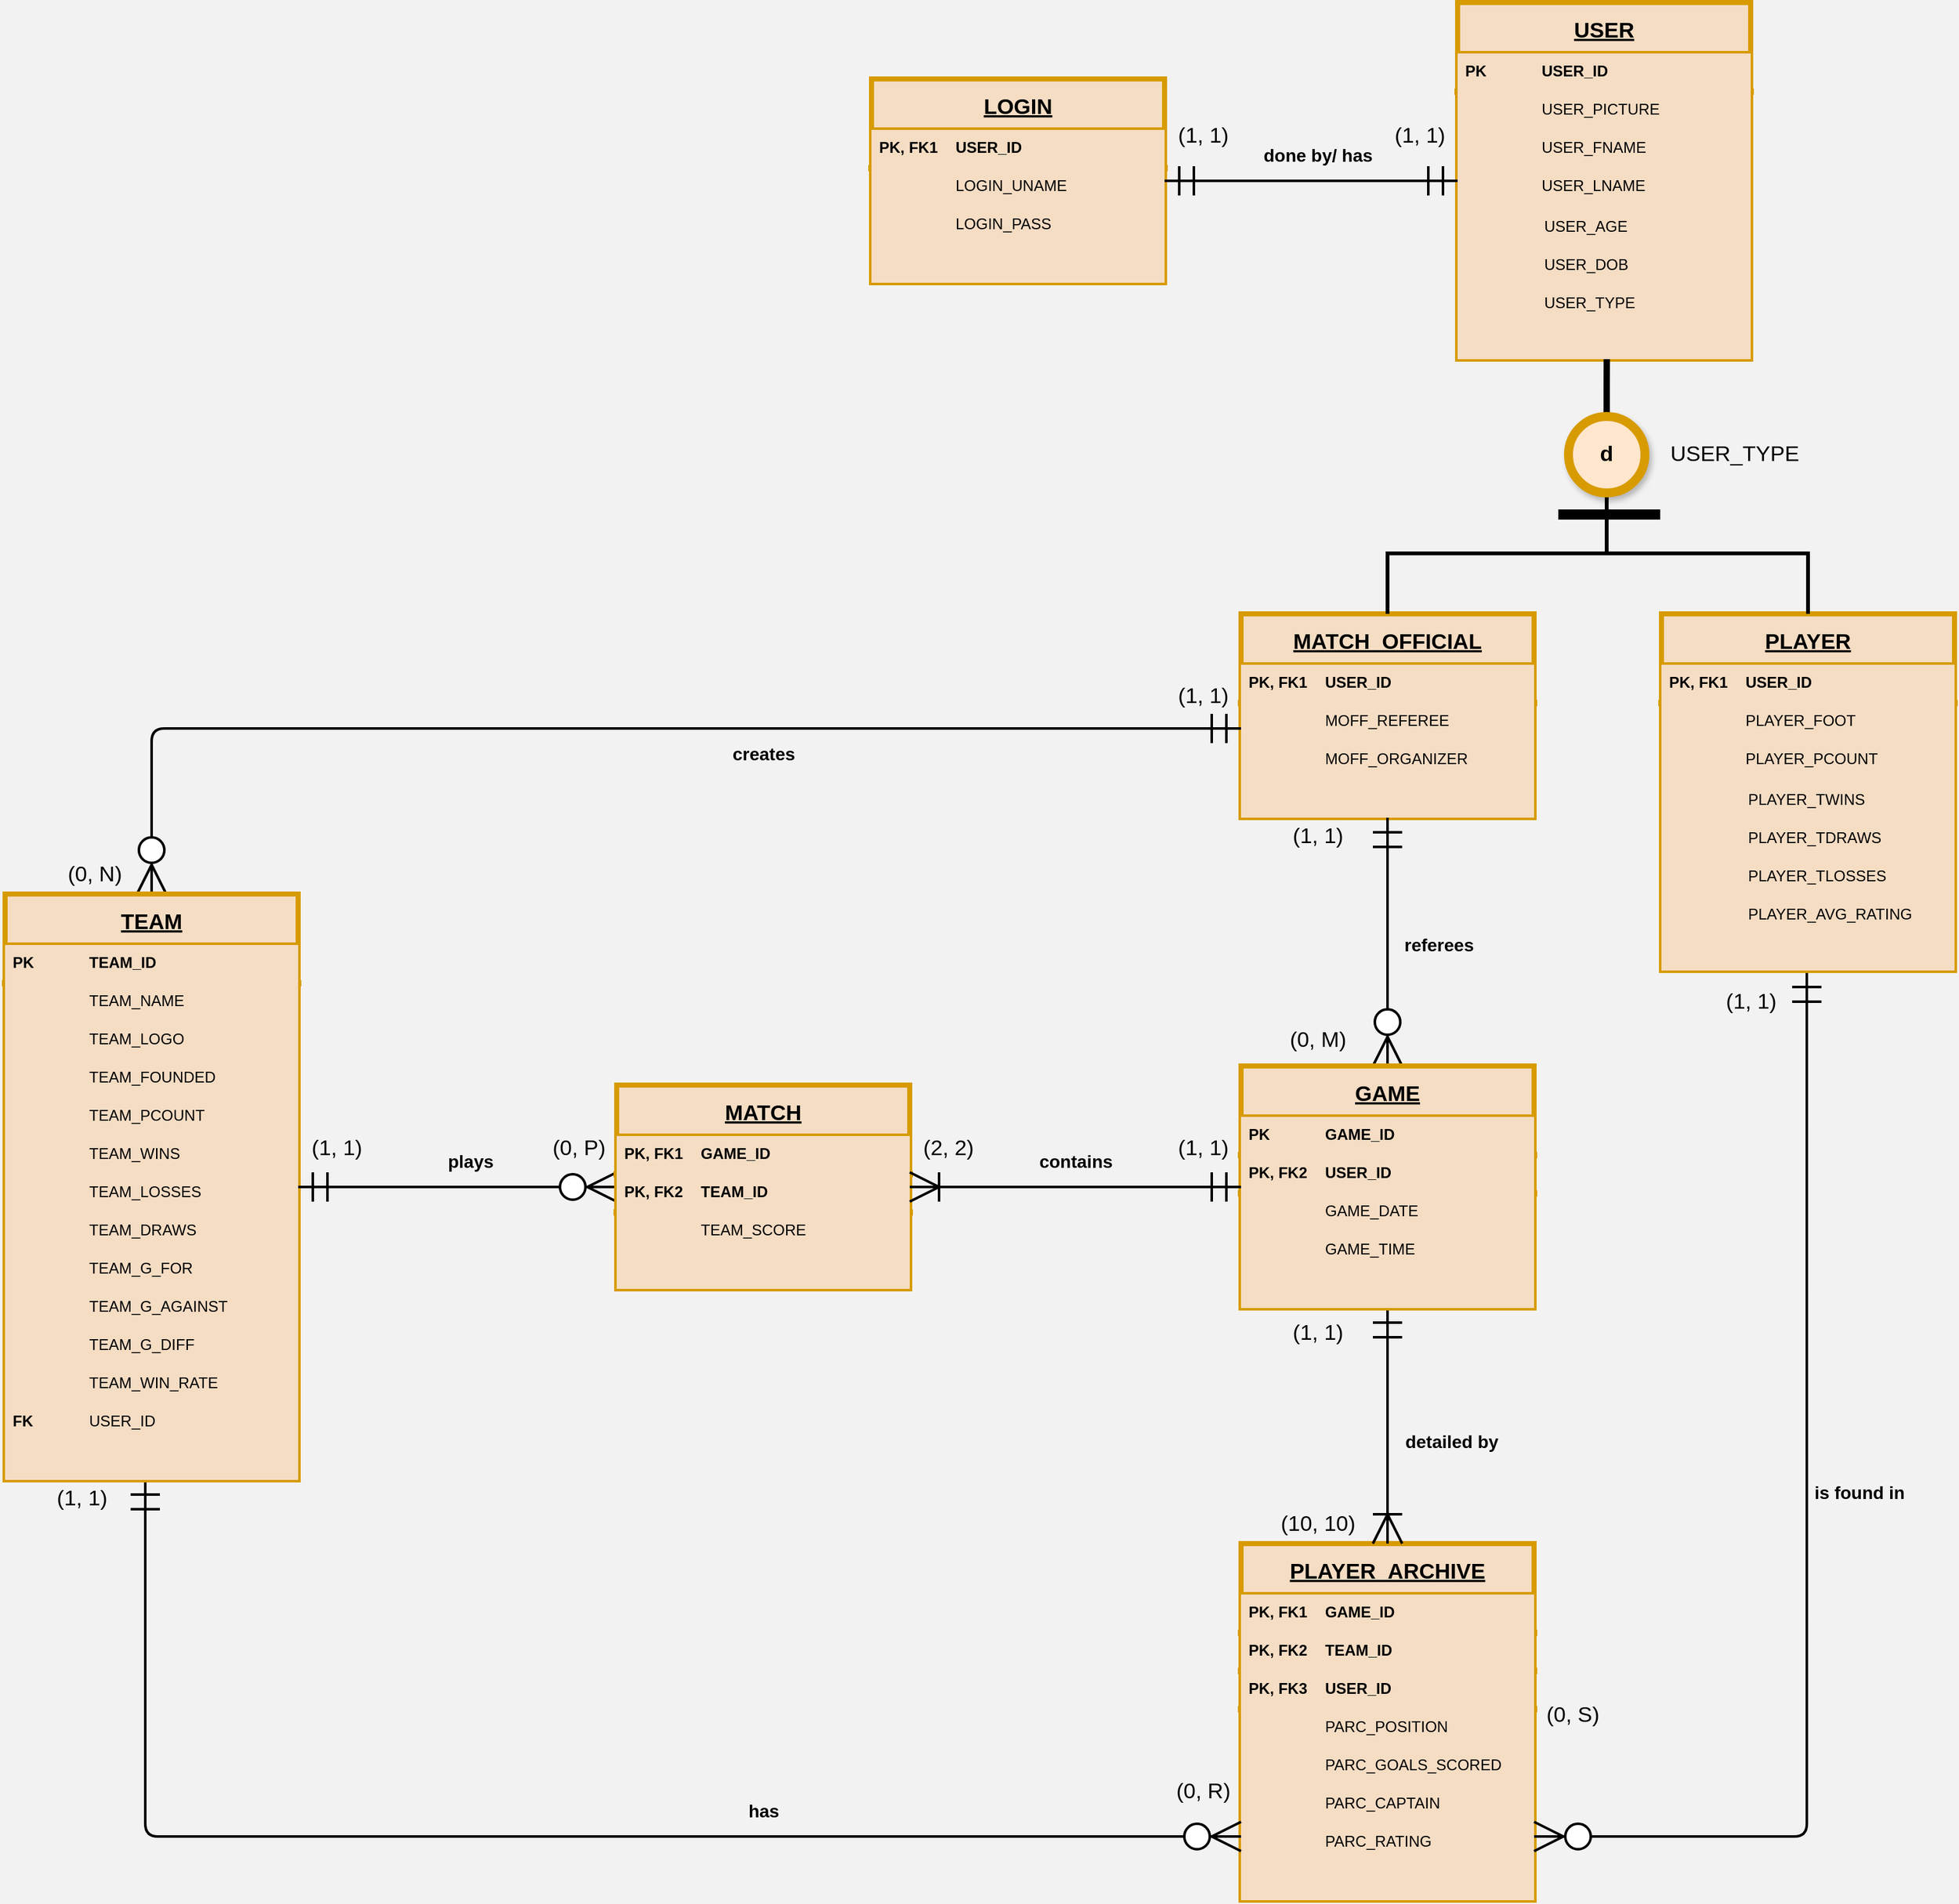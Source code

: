 <mxfile version="14.6.13" type="device"><diagram id="Ihw8SU3gt2NfLXqTIFjG" name="Page-1"><mxGraphModel dx="2936" dy="3344" grid="1" gridSize="10" guides="1" tooltips="1" connect="1" arrows="1" fold="1" page="1" pageScale="1" pageWidth="850" pageHeight="1100" background="#F2F2F2" math="0" shadow="0"><root><mxCell id="0"/><mxCell id="1" parent="0"/><mxCell id="-Cirac3TqRA02AlB9yE0-7" value="is found in" style="text;html=1;align=center;verticalAlign=middle;resizable=0;points=[];autosize=1;strokeColor=none;fontSize=14;fontStyle=1" parent="1" vertex="1"><mxGeometry x="110" y="-80" width="90" height="20" as="geometry"/></mxCell><mxCell id="-Cirac3TqRA02AlB9yE0-49" value="PLAYER_ARCHIVE" style="shape=table;container=1;collapsible=1;childLayout=tableLayout;fixedRows=1;rowLines=0;align=center;resizeLast=1;fontSize=17;fillColor=#F5DDC4;strokeColor=#d79b00;verticalAlign=middle;spacingLeft=4;spacingRight=4;fontStyle=5;strokeWidth=4;startSize=40;shadow=0;" parent="1" vertex="1"><mxGeometry x="-330" y="-30" width="230" height="280" as="geometry"/></mxCell><mxCell id="-Cirac3TqRA02AlB9yE0-50" value="" style="shape=partialRectangle;collapsible=0;dropTarget=0;pointerEvents=0;fillColor=none;top=0;left=0;bottom=1;right=0;points=[[0,0.5],[1,0.5]];portConstraint=eastwest;strokeColor=#D79B00;strokeWidth=5;perimeterSpacing=3;" parent="-Cirac3TqRA02AlB9yE0-49" vertex="1"><mxGeometry y="40" width="230" height="30" as="geometry"/></mxCell><mxCell id="-Cirac3TqRA02AlB9yE0-51" value="PK, FK1" style="shape=partialRectangle;connectable=0;fillColor=#F5DDC4;top=0;left=0;bottom=0;right=0;overflow=hidden;align=left;verticalAlign=top;strokeColor=#d79b00;spacingLeft=4;spacingRight=4;fontStyle=1;strokeWidth=7;" parent="-Cirac3TqRA02AlB9yE0-50" vertex="1"><mxGeometry width="60" height="30" as="geometry"/></mxCell><mxCell id="-Cirac3TqRA02AlB9yE0-52" value="GAME_ID" style="shape=partialRectangle;connectable=0;fillColor=#F5DDC4;top=0;left=0;bottom=0;right=0;align=left;spacingLeft=4;overflow=hidden;verticalAlign=top;strokeColor=#d79b00;spacingRight=4;fontStyle=1;strokeWidth=5;" parent="-Cirac3TqRA02AlB9yE0-50" vertex="1"><mxGeometry x="60" width="170" height="30" as="geometry"/></mxCell><mxCell id="-Cirac3TqRA02AlB9yE0-53" value="" style="shape=partialRectangle;collapsible=0;dropTarget=0;pointerEvents=0;fillColor=none;top=0;left=0;bottom=1;right=0;points=[[0,0.5],[1,0.5]];portConstraint=eastwest;strokeColor=#D79B00;strokeWidth=5;perimeterSpacing=3;" parent="-Cirac3TqRA02AlB9yE0-49" vertex="1"><mxGeometry y="70" width="230" height="30" as="geometry"/></mxCell><mxCell id="-Cirac3TqRA02AlB9yE0-54" value="PK, FK2" style="shape=partialRectangle;connectable=0;fillColor=#F5DDC4;top=0;left=0;bottom=0;right=0;overflow=hidden;align=left;verticalAlign=top;strokeColor=#d79b00;spacingLeft=4;spacingRight=4;fontStyle=1;strokeWidth=7;" parent="-Cirac3TqRA02AlB9yE0-53" vertex="1"><mxGeometry width="60" height="30" as="geometry"/></mxCell><mxCell id="-Cirac3TqRA02AlB9yE0-55" value="TEAM_ID" style="shape=partialRectangle;connectable=0;fillColor=#F5DDC4;top=0;left=0;bottom=0;right=0;align=left;spacingLeft=4;overflow=hidden;verticalAlign=top;strokeColor=#d79b00;spacingRight=4;fontStyle=1;strokeWidth=5;" parent="-Cirac3TqRA02AlB9yE0-53" vertex="1"><mxGeometry x="60" width="170" height="30" as="geometry"/></mxCell><mxCell id="-Cirac3TqRA02AlB9yE0-56" value="" style="shape=partialRectangle;collapsible=0;dropTarget=0;pointerEvents=0;fillColor=none;top=0;left=0;bottom=1;right=0;points=[[0,0.5],[1,0.5]];portConstraint=eastwest;strokeColor=#D79B00;strokeWidth=5;perimeterSpacing=3;" parent="-Cirac3TqRA02AlB9yE0-49" vertex="1"><mxGeometry y="100" width="230" height="30" as="geometry"/></mxCell><mxCell id="-Cirac3TqRA02AlB9yE0-57" value="PK, FK3" style="shape=partialRectangle;connectable=0;fillColor=#F5DDC4;top=0;left=0;bottom=0;right=0;overflow=hidden;align=left;verticalAlign=top;strokeColor=#d79b00;spacingLeft=4;spacingRight=4;fontStyle=1;strokeWidth=7;" parent="-Cirac3TqRA02AlB9yE0-56" vertex="1"><mxGeometry width="60" height="30" as="geometry"/></mxCell><mxCell id="-Cirac3TqRA02AlB9yE0-58" value="USER_ID" style="shape=partialRectangle;connectable=0;fillColor=#F5DDC4;top=0;left=0;bottom=0;right=0;align=left;spacingLeft=4;overflow=hidden;verticalAlign=top;strokeColor=#d79b00;spacingRight=4;fontStyle=1;strokeWidth=5;" parent="-Cirac3TqRA02AlB9yE0-56" vertex="1"><mxGeometry x="60" width="170" height="30" as="geometry"/></mxCell><mxCell id="-Cirac3TqRA02AlB9yE0-59" value="" style="shape=partialRectangle;collapsible=0;dropTarget=0;pointerEvents=0;fillColor=none;top=0;left=0;bottom=0;right=0;points=[[0,0.5],[1,0.5]];portConstraint=eastwest;" parent="-Cirac3TqRA02AlB9yE0-49" vertex="1"><mxGeometry y="130" width="230" height="30" as="geometry"/></mxCell><mxCell id="-Cirac3TqRA02AlB9yE0-60" value="" style="shape=partialRectangle;connectable=0;fillColor=#F5DDC4;top=0;left=0;bottom=0;right=0;editable=1;overflow=hidden;align=left;verticalAlign=top;strokeColor=#d79b00;spacingLeft=4;spacingRight=4;" parent="-Cirac3TqRA02AlB9yE0-59" vertex="1"><mxGeometry width="60" height="30" as="geometry"/></mxCell><mxCell id="-Cirac3TqRA02AlB9yE0-61" value="PARC_POSITION" style="shape=partialRectangle;connectable=0;fillColor=#F5DDC4;top=0;left=0;bottom=0;right=0;align=left;spacingLeft=4;overflow=hidden;verticalAlign=top;strokeColor=#d79b00;spacingRight=4;" parent="-Cirac3TqRA02AlB9yE0-59" vertex="1"><mxGeometry x="60" width="170" height="30" as="geometry"/></mxCell><mxCell id="-Cirac3TqRA02AlB9yE0-65" value="" style="shape=partialRectangle;collapsible=0;dropTarget=0;pointerEvents=0;fillColor=none;top=0;left=0;bottom=0;right=0;points=[[0,0.5],[1,0.5]];portConstraint=eastwest;" parent="-Cirac3TqRA02AlB9yE0-49" vertex="1"><mxGeometry y="160" width="230" height="30" as="geometry"/></mxCell><mxCell id="-Cirac3TqRA02AlB9yE0-66" value="" style="shape=partialRectangle;connectable=0;fillColor=#F5DDC4;top=0;left=0;bottom=0;right=0;editable=1;overflow=hidden;align=left;verticalAlign=top;strokeColor=#d79b00;spacingLeft=4;spacingRight=4;" parent="-Cirac3TqRA02AlB9yE0-65" vertex="1"><mxGeometry width="60" height="30" as="geometry"/></mxCell><mxCell id="-Cirac3TqRA02AlB9yE0-67" value="PARC_GOALS_SCORED" style="shape=partialRectangle;connectable=0;fillColor=#F5DDC4;top=0;left=0;bottom=0;right=0;align=left;spacingLeft=4;overflow=hidden;verticalAlign=top;strokeColor=#d79b00;spacingRight=4;" parent="-Cirac3TqRA02AlB9yE0-65" vertex="1"><mxGeometry x="60" width="170" height="30" as="geometry"/></mxCell><mxCell id="-Cirac3TqRA02AlB9yE0-68" value="" style="shape=partialRectangle;collapsible=0;dropTarget=0;pointerEvents=0;fillColor=none;top=0;left=0;bottom=0;right=0;points=[[0,0.5],[1,0.5]];portConstraint=eastwest;" parent="-Cirac3TqRA02AlB9yE0-49" vertex="1"><mxGeometry y="190" width="230" height="30" as="geometry"/></mxCell><mxCell id="-Cirac3TqRA02AlB9yE0-69" value="" style="shape=partialRectangle;connectable=0;fillColor=#F5DDC4;top=0;left=0;bottom=0;right=0;editable=1;overflow=hidden;align=left;verticalAlign=top;strokeColor=#d79b00;spacingLeft=4;spacingRight=4;" parent="-Cirac3TqRA02AlB9yE0-68" vertex="1"><mxGeometry width="60" height="30" as="geometry"/></mxCell><mxCell id="-Cirac3TqRA02AlB9yE0-70" value="PARC_CAPTAIN" style="shape=partialRectangle;connectable=0;fillColor=#F5DDC4;top=0;left=0;bottom=0;right=0;align=left;spacingLeft=4;overflow=hidden;verticalAlign=top;strokeColor=#d79b00;spacingRight=4;" parent="-Cirac3TqRA02AlB9yE0-68" vertex="1"><mxGeometry x="60" width="170" height="30" as="geometry"/></mxCell><mxCell id="-Cirac3TqRA02AlB9yE0-75" value="" style="shape=partialRectangle;collapsible=0;dropTarget=0;pointerEvents=0;fillColor=none;top=0;left=0;bottom=0;right=0;points=[[0,0.5],[1,0.5]];portConstraint=eastwest;" parent="-Cirac3TqRA02AlB9yE0-49" vertex="1"><mxGeometry y="220" width="230" height="30" as="geometry"/></mxCell><mxCell id="-Cirac3TqRA02AlB9yE0-76" value="" style="shape=partialRectangle;connectable=0;fillColor=#F5DDC4;top=0;left=0;bottom=0;right=0;editable=1;overflow=hidden;align=left;verticalAlign=top;strokeColor=#d79b00;spacingLeft=4;spacingRight=4;" parent="-Cirac3TqRA02AlB9yE0-75" vertex="1"><mxGeometry width="60" height="30" as="geometry"/></mxCell><mxCell id="-Cirac3TqRA02AlB9yE0-77" value="PARC_RATING" style="shape=partialRectangle;connectable=0;fillColor=#F5DDC4;top=0;left=0;bottom=0;right=0;align=left;spacingLeft=4;overflow=hidden;verticalAlign=top;strokeColor=#d79b00;spacingRight=4;" parent="-Cirac3TqRA02AlB9yE0-75" vertex="1"><mxGeometry x="60" width="170" height="30" as="geometry"/></mxCell><mxCell id="-Cirac3TqRA02AlB9yE0-62" value="" style="shape=partialRectangle;collapsible=0;dropTarget=0;pointerEvents=0;fillColor=none;top=0;left=0;bottom=0;right=0;points=[[0,0.5],[1,0.5]];portConstraint=eastwest;" parent="-Cirac3TqRA02AlB9yE0-49" vertex="1"><mxGeometry y="250" width="230" height="30" as="geometry"/></mxCell><mxCell id="-Cirac3TqRA02AlB9yE0-63" value="" style="shape=partialRectangle;connectable=0;fillColor=#F5DDC4;top=0;left=0;bottom=0;right=0;editable=1;overflow=hidden;align=left;verticalAlign=top;strokeColor=#d79b00;spacingLeft=4;spacingRight=4;" parent="-Cirac3TqRA02AlB9yE0-62" vertex="1"><mxGeometry width="60" height="30" as="geometry"/></mxCell><mxCell id="-Cirac3TqRA02AlB9yE0-64" value="" style="shape=partialRectangle;connectable=0;fillColor=#F5DDC4;top=0;left=0;bottom=0;right=0;align=left;spacingLeft=4;overflow=hidden;verticalAlign=top;strokeColor=#d79b00;spacingRight=4;" parent="-Cirac3TqRA02AlB9yE0-62" vertex="1"><mxGeometry x="60" width="170" height="30" as="geometry"/></mxCell><mxCell id="-Cirac3TqRA02AlB9yE0-73" value="" style="fontSize=12;html=1;endArrow=ERoneToMany;startArrow=ERmandOne;startSize=20;endSize=20;strokeWidth=2;startFill=0;endFill=0;" parent="1" source="5XtpTYvNP9Nx5YPzuh4i-261" target="-Cirac3TqRA02AlB9yE0-49" edge="1"><mxGeometry width="100" height="100" relative="1" as="geometry"><mxPoint x="15" y="345" as="sourcePoint"/><mxPoint x="10" y="130" as="targetPoint"/></mxGeometry></mxCell><mxCell id="5XtpTYvNP9Nx5YPzuh4i-325" value="" style="fontSize=12;html=1;endArrow=ERmandOne;startArrow=ERzeroToMany;startSize=20;endSize=20;strokeWidth=2;startFill=1;endFill=0;edgeStyle=orthogonalEdgeStyle;entryX=0.496;entryY=1.048;entryDx=0;entryDy=0;entryPerimeter=0;" parent="1" source="-Cirac3TqRA02AlB9yE0-49" target="5XtpTYvNP9Nx5YPzuh4i-197" edge="1"><mxGeometry width="100" height="100" relative="1" as="geometry"><mxPoint x="-160" y="220" as="sourcePoint"/><mxPoint x="-330" y="-640" as="targetPoint"/><Array as="points"><mxPoint x="114" y="200"/></Array></mxGeometry></mxCell><mxCell id="-Cirac3TqRA02AlB9yE0-1" value="" style="fontSize=12;html=1;endArrow=ERmandOne;startArrow=ERzeroToMany;startSize=20;endSize=20;strokeWidth=2;startFill=1;endFill=0;edgeStyle=orthogonalEdgeStyle;" parent="1" source="-Cirac3TqRA02AlB9yE0-49" target="5XtpTYvNP9Nx5YPzuh4i-228" edge="1"><mxGeometry width="100" height="100" relative="1" as="geometry"><mxPoint x="-210" y="230" as="sourcePoint"/><mxPoint x="-695" y="-100" as="targetPoint"/><Array as="points"><mxPoint x="-1190" y="200"/></Array></mxGeometry></mxCell><mxCell id="5XtpTYvNP9Nx5YPzuh4i-165" value="MATCH_OFFICIAL" style="shape=table;container=1;collapsible=1;childLayout=tableLayout;fixedRows=1;rowLines=0;align=center;resizeLast=1;fontSize=17;fillColor=#F5DDC4;strokeColor=#d79b00;verticalAlign=middle;spacingLeft=4;spacingRight=4;fontStyle=5;strokeWidth=4;startSize=40;shadow=0;" parent="1" vertex="1"><mxGeometry x="-330" y="-760" width="230" height="160" as="geometry"/></mxCell><mxCell id="5XtpTYvNP9Nx5YPzuh4i-166" value="" style="shape=partialRectangle;collapsible=0;dropTarget=0;pointerEvents=0;fillColor=none;top=0;left=0;bottom=1;right=0;points=[[0,0.5],[1,0.5]];portConstraint=eastwest;strokeColor=#D79B00;strokeWidth=5;perimeterSpacing=3;" parent="5XtpTYvNP9Nx5YPzuh4i-165" vertex="1"><mxGeometry y="40" width="230" height="30" as="geometry"/></mxCell><mxCell id="5XtpTYvNP9Nx5YPzuh4i-167" value="PK, FK1" style="shape=partialRectangle;connectable=0;fillColor=#F5DDC4;top=0;left=0;bottom=0;right=0;overflow=hidden;align=left;verticalAlign=top;strokeColor=#d79b00;spacingLeft=4;spacingRight=4;fontStyle=1;strokeWidth=7;" parent="5XtpTYvNP9Nx5YPzuh4i-166" vertex="1"><mxGeometry width="60" height="30" as="geometry"/></mxCell><mxCell id="5XtpTYvNP9Nx5YPzuh4i-168" value="USER_ID" style="shape=partialRectangle;connectable=0;fillColor=#F5DDC4;top=0;left=0;bottom=0;right=0;align=left;spacingLeft=4;overflow=hidden;verticalAlign=top;strokeColor=#d79b00;spacingRight=4;fontStyle=1;strokeWidth=5;" parent="5XtpTYvNP9Nx5YPzuh4i-166" vertex="1"><mxGeometry x="60" width="170" height="30" as="geometry"/></mxCell><mxCell id="5XtpTYvNP9Nx5YPzuh4i-169" value="" style="shape=partialRectangle;collapsible=0;dropTarget=0;pointerEvents=0;fillColor=none;top=0;left=0;bottom=0;right=0;points=[[0,0.5],[1,0.5]];portConstraint=eastwest;" parent="5XtpTYvNP9Nx5YPzuh4i-165" vertex="1"><mxGeometry y="70" width="230" height="30" as="geometry"/></mxCell><mxCell id="5XtpTYvNP9Nx5YPzuh4i-170" value="" style="shape=partialRectangle;connectable=0;fillColor=#F5DDC4;top=0;left=0;bottom=0;right=0;editable=1;overflow=hidden;align=left;verticalAlign=top;strokeColor=#d79b00;spacingLeft=4;spacingRight=4;" parent="5XtpTYvNP9Nx5YPzuh4i-169" vertex="1"><mxGeometry width="60" height="30" as="geometry"/></mxCell><mxCell id="5XtpTYvNP9Nx5YPzuh4i-171" value="MOFF_REFEREE" style="shape=partialRectangle;connectable=0;fillColor=#F5DDC4;top=0;left=0;bottom=0;right=0;align=left;spacingLeft=4;overflow=hidden;verticalAlign=top;strokeColor=#d79b00;spacingRight=4;" parent="5XtpTYvNP9Nx5YPzuh4i-169" vertex="1"><mxGeometry x="60" width="170" height="30" as="geometry"/></mxCell><mxCell id="5XtpTYvNP9Nx5YPzuh4i-172" value="" style="shape=partialRectangle;collapsible=0;dropTarget=0;pointerEvents=0;fillColor=none;top=0;left=0;bottom=0;right=0;points=[[0,0.5],[1,0.5]];portConstraint=eastwest;" parent="5XtpTYvNP9Nx5YPzuh4i-165" vertex="1"><mxGeometry y="100" width="230" height="30" as="geometry"/></mxCell><mxCell id="5XtpTYvNP9Nx5YPzuh4i-173" value="" style="shape=partialRectangle;connectable=0;fillColor=#F5DDC4;top=0;left=0;bottom=0;right=0;editable=1;overflow=hidden;align=left;verticalAlign=top;strokeColor=#d79b00;spacingLeft=4;spacingRight=4;" parent="5XtpTYvNP9Nx5YPzuh4i-172" vertex="1"><mxGeometry width="60" height="30" as="geometry"/></mxCell><mxCell id="5XtpTYvNP9Nx5YPzuh4i-174" value="MOFF_ORGANIZER" style="shape=partialRectangle;connectable=0;fillColor=#F5DDC4;top=0;left=0;bottom=0;right=0;align=left;spacingLeft=4;overflow=hidden;verticalAlign=top;strokeColor=#d79b00;spacingRight=4;shadow=0;" parent="5XtpTYvNP9Nx5YPzuh4i-172" vertex="1"><mxGeometry x="60" width="170" height="30" as="geometry"/></mxCell><mxCell id="5XtpTYvNP9Nx5YPzuh4i-175" value="" style="shape=partialRectangle;collapsible=0;dropTarget=0;pointerEvents=0;fillColor=none;top=0;left=0;bottom=0;right=0;points=[[0,0.5],[1,0.5]];portConstraint=eastwest;" parent="5XtpTYvNP9Nx5YPzuh4i-165" vertex="1"><mxGeometry y="130" width="230" height="30" as="geometry"/></mxCell><mxCell id="5XtpTYvNP9Nx5YPzuh4i-176" value="" style="shape=partialRectangle;connectable=0;fillColor=#F5DDC4;top=0;left=0;bottom=0;right=0;editable=1;overflow=hidden;align=left;verticalAlign=top;strokeColor=#d79b00;spacingLeft=4;spacingRight=4;" parent="5XtpTYvNP9Nx5YPzuh4i-175" vertex="1"><mxGeometry width="60" height="30" as="geometry"/></mxCell><mxCell id="5XtpTYvNP9Nx5YPzuh4i-177" value="" style="shape=partialRectangle;connectable=0;fillColor=#F5DDC4;top=0;left=0;bottom=0;right=0;align=left;spacingLeft=4;overflow=hidden;verticalAlign=top;strokeColor=#d79b00;spacingRight=4;" parent="5XtpTYvNP9Nx5YPzuh4i-175" vertex="1"><mxGeometry x="60" width="170" height="30" as="geometry"/></mxCell><mxCell id="5XtpTYvNP9Nx5YPzuh4i-187" value="PLAYER" style="shape=table;container=1;collapsible=1;childLayout=tableLayout;fixedRows=1;rowLines=0;align=center;resizeLast=1;fontSize=17;fillColor=#F5DDC4;strokeColor=#d79b00;verticalAlign=middle;spacingLeft=4;spacingRight=4;fontStyle=5;strokeWidth=4;startSize=40;shadow=0;" parent="1" vertex="1"><mxGeometry y="-760" width="230" height="280.0" as="geometry"/></mxCell><mxCell id="5XtpTYvNP9Nx5YPzuh4i-188" value="" style="shape=partialRectangle;collapsible=0;dropTarget=0;pointerEvents=0;fillColor=none;top=0;left=0;bottom=1;right=0;points=[[0,0.5],[1,0.5]];portConstraint=eastwest;strokeColor=#D79B00;strokeWidth=5;perimeterSpacing=3;" parent="5XtpTYvNP9Nx5YPzuh4i-187" vertex="1"><mxGeometry y="40" width="230" height="30" as="geometry"/></mxCell><mxCell id="5XtpTYvNP9Nx5YPzuh4i-189" value="PK, FK1" style="shape=partialRectangle;connectable=0;fillColor=#F5DDC4;top=0;left=0;bottom=0;right=0;overflow=hidden;align=left;verticalAlign=top;strokeColor=#d79b00;spacingLeft=4;spacingRight=4;fontStyle=1;strokeWidth=7;" parent="5XtpTYvNP9Nx5YPzuh4i-188" vertex="1"><mxGeometry width="60" height="30" as="geometry"/></mxCell><mxCell id="5XtpTYvNP9Nx5YPzuh4i-190" value="USER_ID" style="shape=partialRectangle;connectable=0;fillColor=#F5DDC4;top=0;left=0;bottom=0;right=0;align=left;spacingLeft=4;overflow=hidden;verticalAlign=top;strokeColor=#d79b00;spacingRight=4;fontStyle=1;strokeWidth=5;" parent="5XtpTYvNP9Nx5YPzuh4i-188" vertex="1"><mxGeometry x="60" width="170" height="30" as="geometry"/></mxCell><mxCell id="5XtpTYvNP9Nx5YPzuh4i-191" value="" style="shape=partialRectangle;collapsible=0;dropTarget=0;pointerEvents=0;fillColor=none;top=0;left=0;bottom=0;right=0;points=[[0,0.5],[1,0.5]];portConstraint=eastwest;" parent="5XtpTYvNP9Nx5YPzuh4i-187" vertex="1"><mxGeometry y="70" width="230" height="30" as="geometry"/></mxCell><mxCell id="5XtpTYvNP9Nx5YPzuh4i-192" value="" style="shape=partialRectangle;connectable=0;fillColor=#F5DDC4;top=0;left=0;bottom=0;right=0;editable=1;overflow=hidden;align=left;verticalAlign=top;strokeColor=#d79b00;spacingLeft=4;spacingRight=4;" parent="5XtpTYvNP9Nx5YPzuh4i-191" vertex="1"><mxGeometry width="60" height="30" as="geometry"/></mxCell><mxCell id="5XtpTYvNP9Nx5YPzuh4i-193" value="PLAYER_FOOT" style="shape=partialRectangle;connectable=0;fillColor=#F5DDC4;top=0;left=0;bottom=0;right=0;align=left;spacingLeft=4;overflow=hidden;verticalAlign=top;strokeColor=#d79b00;spacingRight=4;" parent="5XtpTYvNP9Nx5YPzuh4i-191" vertex="1"><mxGeometry x="60" width="170" height="30" as="geometry"/></mxCell><mxCell id="5XtpTYvNP9Nx5YPzuh4i-194" value="" style="shape=partialRectangle;collapsible=0;dropTarget=0;pointerEvents=0;fillColor=none;top=0;left=0;bottom=0;right=0;points=[[0,0.5],[1,0.5]];portConstraint=eastwest;" parent="5XtpTYvNP9Nx5YPzuh4i-187" vertex="1"><mxGeometry y="100" width="230" height="30" as="geometry"/></mxCell><mxCell id="5XtpTYvNP9Nx5YPzuh4i-195" value="" style="shape=partialRectangle;connectable=0;fillColor=#F5DDC4;top=0;left=0;bottom=0;right=0;editable=1;overflow=hidden;align=left;verticalAlign=top;strokeColor=#d79b00;spacingLeft=4;spacingRight=4;" parent="5XtpTYvNP9Nx5YPzuh4i-194" vertex="1"><mxGeometry width="60" height="30" as="geometry"/></mxCell><mxCell id="5XtpTYvNP9Nx5YPzuh4i-196" value="PLAYER_PCOUNT" style="shape=partialRectangle;connectable=0;fillColor=#F5DDC4;top=0;left=0;bottom=0;right=0;align=left;spacingLeft=4;overflow=hidden;verticalAlign=top;strokeColor=#d79b00;spacingRight=4;shadow=0;" parent="5XtpTYvNP9Nx5YPzuh4i-194" vertex="1"><mxGeometry x="60" width="170" height="30" as="geometry"/></mxCell><mxCell id="5XtpTYvNP9Nx5YPzuh4i-212" value="" style="shape=partialRectangle;collapsible=0;dropTarget=0;pointerEvents=0;fillColor=#F5DDC4;top=0;left=0;bottom=0;right=0;points=[[0,0.5],[1,0.5]];portConstraint=eastwest;fontSize=12;strokeColor=#d79b00;align=left;fontStyle=1;verticalAlign=top;spacingLeft=4;spacingRight=4;" parent="5XtpTYvNP9Nx5YPzuh4i-187" vertex="1"><mxGeometry y="130" width="230" height="30" as="geometry"/></mxCell><mxCell id="5XtpTYvNP9Nx5YPzuh4i-213" value="" style="shape=partialRectangle;connectable=0;fillColor=none;top=0;left=0;bottom=0;right=0;editable=1;overflow=hidden;" parent="5XtpTYvNP9Nx5YPzuh4i-212" vertex="1"><mxGeometry width="60" height="30" as="geometry"/></mxCell><mxCell id="5XtpTYvNP9Nx5YPzuh4i-214" value="PLAYER_TWINS" style="shape=partialRectangle;connectable=0;fillColor=none;top=0;left=0;bottom=0;right=0;align=left;spacingLeft=6;overflow=hidden;" parent="5XtpTYvNP9Nx5YPzuh4i-212" vertex="1"><mxGeometry x="60" width="170" height="30" as="geometry"/></mxCell><mxCell id="_DN9hMb7C1ZJHob4k8Ku-1" value="" style="shape=partialRectangle;collapsible=0;dropTarget=0;pointerEvents=0;fillColor=#F5DDC4;top=0;left=0;bottom=0;right=0;points=[[0,0.5],[1,0.5]];portConstraint=eastwest;fontSize=12;strokeColor=#d79b00;align=left;fontStyle=1;verticalAlign=top;spacingLeft=4;spacingRight=4;" parent="5XtpTYvNP9Nx5YPzuh4i-187" vertex="1"><mxGeometry y="160" width="230" height="30" as="geometry"/></mxCell><mxCell id="_DN9hMb7C1ZJHob4k8Ku-2" value="" style="shape=partialRectangle;connectable=0;fillColor=none;top=0;left=0;bottom=0;right=0;editable=1;overflow=hidden;" parent="_DN9hMb7C1ZJHob4k8Ku-1" vertex="1"><mxGeometry width="60" height="30" as="geometry"/></mxCell><mxCell id="_DN9hMb7C1ZJHob4k8Ku-3" value="PLAYER_TDRAWS" style="shape=partialRectangle;connectable=0;fillColor=none;top=0;left=0;bottom=0;right=0;align=left;spacingLeft=6;overflow=hidden;" parent="_DN9hMb7C1ZJHob4k8Ku-1" vertex="1"><mxGeometry x="60" width="170" height="30" as="geometry"/></mxCell><mxCell id="5XtpTYvNP9Nx5YPzuh4i-209" value="" style="shape=partialRectangle;collapsible=0;dropTarget=0;pointerEvents=0;fillColor=#F5DDC4;top=0;left=0;bottom=0;right=0;points=[[0,0.5],[1,0.5]];portConstraint=eastwest;fontSize=12;strokeColor=#d79b00;align=left;fontStyle=1;verticalAlign=top;spacingLeft=4;spacingRight=4;" parent="5XtpTYvNP9Nx5YPzuh4i-187" vertex="1"><mxGeometry y="190" width="230" height="30" as="geometry"/></mxCell><mxCell id="5XtpTYvNP9Nx5YPzuh4i-210" value="" style="shape=partialRectangle;connectable=0;fillColor=none;top=0;left=0;bottom=0;right=0;editable=1;overflow=hidden;" parent="5XtpTYvNP9Nx5YPzuh4i-209" vertex="1"><mxGeometry width="60" height="30" as="geometry"/></mxCell><mxCell id="5XtpTYvNP9Nx5YPzuh4i-211" value="PLAYER_TLOSSES" style="shape=partialRectangle;connectable=0;fillColor=none;top=0;left=0;bottom=0;right=0;align=left;spacingLeft=6;overflow=hidden;" parent="5XtpTYvNP9Nx5YPzuh4i-209" vertex="1"><mxGeometry x="60" width="170" height="30" as="geometry"/></mxCell><mxCell id="5XtpTYvNP9Nx5YPzuh4i-206" value="" style="shape=partialRectangle;collapsible=0;dropTarget=0;pointerEvents=0;fillColor=#F5DDC4;top=0;left=0;bottom=0;right=0;points=[[0,0.5],[1,0.5]];portConstraint=eastwest;fontSize=12;strokeColor=#d79b00;align=left;fontStyle=1;verticalAlign=top;spacingLeft=4;spacingRight=4;" parent="5XtpTYvNP9Nx5YPzuh4i-187" vertex="1"><mxGeometry y="220" width="230" height="30" as="geometry"/></mxCell><mxCell id="5XtpTYvNP9Nx5YPzuh4i-207" value="" style="shape=partialRectangle;connectable=0;fillColor=none;top=0;left=0;bottom=0;right=0;editable=1;overflow=hidden;" parent="5XtpTYvNP9Nx5YPzuh4i-206" vertex="1"><mxGeometry width="60" height="30" as="geometry"/></mxCell><mxCell id="5XtpTYvNP9Nx5YPzuh4i-208" value="PLAYER_AVG_RATING" style="shape=partialRectangle;connectable=0;fillColor=none;top=0;left=0;bottom=0;right=0;align=left;spacingLeft=6;overflow=hidden;" parent="5XtpTYvNP9Nx5YPzuh4i-206" vertex="1"><mxGeometry x="60" width="170" height="30" as="geometry"/></mxCell><mxCell id="5XtpTYvNP9Nx5YPzuh4i-197" value="" style="shape=partialRectangle;collapsible=0;dropTarget=0;pointerEvents=0;fillColor=none;top=0;left=0;bottom=0;right=0;points=[[0,0.5],[1,0.5]];portConstraint=eastwest;" parent="5XtpTYvNP9Nx5YPzuh4i-187" vertex="1"><mxGeometry y="250" width="230" height="30" as="geometry"/></mxCell><mxCell id="5XtpTYvNP9Nx5YPzuh4i-198" value="" style="shape=partialRectangle;connectable=0;fillColor=#F5DDC4;top=0;left=0;bottom=0;right=0;editable=1;overflow=hidden;align=left;verticalAlign=top;strokeColor=#d79b00;spacingLeft=4;spacingRight=4;" parent="5XtpTYvNP9Nx5YPzuh4i-197" vertex="1"><mxGeometry width="60" height="30" as="geometry"/></mxCell><mxCell id="5XtpTYvNP9Nx5YPzuh4i-199" value="" style="shape=partialRectangle;connectable=0;fillColor=#F5DDC4;top=0;left=0;bottom=0;right=0;align=left;spacingLeft=4;overflow=hidden;verticalAlign=top;strokeColor=#d79b00;spacingRight=4;" parent="5XtpTYvNP9Nx5YPzuh4i-197" vertex="1"><mxGeometry x="60" width="170" height="30" as="geometry"/></mxCell><mxCell id="5XtpTYvNP9Nx5YPzuh4i-215" value="" style="endArrow=none;html=1;rounded=0;fontSize=17;startSize=20;endSize=20;strokeWidth=3;exitX=0.5;exitY=0;exitDx=0;exitDy=0;edgeStyle=orthogonalEdgeStyle;entryX=0.5;entryY=1;entryDx=0;entryDy=0;" parent="1" source="5XtpTYvNP9Nx5YPzuh4i-165" target="5XtpTYvNP9Nx5YPzuh4i-178" edge="1"><mxGeometry x="-810" y="-1220" as="geometry"><mxPoint x="-310" y="-810" as="sourcePoint"/><mxPoint x="-93" y="-820" as="targetPoint"/></mxGeometry></mxCell><mxCell id="5XtpTYvNP9Nx5YPzuh4i-216" value="" style="endArrow=none;html=1;rounded=0;fontSize=17;startSize=20;endSize=20;strokeWidth=3;exitX=0.5;exitY=0;exitDx=0;exitDy=0;edgeStyle=orthogonalEdgeStyle;entryX=0.5;entryY=1;entryDx=0;entryDy=0;" parent="1" source="5XtpTYvNP9Nx5YPzuh4i-187" target="5XtpTYvNP9Nx5YPzuh4i-178" edge="1"><mxGeometry x="-810" y="-1220" as="geometry"><mxPoint x="-380" y="-760" as="sourcePoint"/><mxPoint x="-70" y="-820" as="targetPoint"/></mxGeometry></mxCell><mxCell id="5XtpTYvNP9Nx5YPzuh4i-314" value="" style="fontSize=12;html=1;endArrow=ERmandOne;startArrow=ERzeroToMany;startSize=20;endSize=20;strokeWidth=2;startFill=1;endFill=0;" parent="1" source="5XtpTYvNP9Nx5YPzuh4i-261" target="5XtpTYvNP9Nx5YPzuh4i-165" edge="1"><mxGeometry x="-810" y="-1220" width="100" height="100" as="geometry"><mxPoint x="-215" y="-450" as="sourcePoint"/><mxPoint x="-370" y="-520" as="targetPoint"/></mxGeometry></mxCell><mxCell id="5XtpTYvNP9Nx5YPzuh4i-315" value="(1, 1)" style="text;html=1;align=center;verticalAlign=middle;resizable=0;points=[];autosize=1;strokeColor=none;fontSize=17;" parent="1" vertex="1"><mxGeometry x="-300" y="-600" width="60" height="30" as="geometry"/></mxCell><mxCell id="5XtpTYvNP9Nx5YPzuh4i-318" value="referees" style="text;html=1;align=center;verticalAlign=middle;resizable=0;points=[];autosize=1;strokeColor=none;fontSize=14;fontStyle=1" parent="1" vertex="1"><mxGeometry x="-210" y="-510" width="70" height="20" as="geometry"/></mxCell><mxCell id="5XtpTYvNP9Nx5YPzuh4i-319" value="" style="fontSize=12;html=1;endArrow=ERmandOne;startArrow=ERzeroToMany;startSize=20;endSize=20;strokeWidth=2;startFill=1;endFill=0;edgeStyle=orthogonalEdgeStyle;exitX=0.5;exitY=0;exitDx=0;exitDy=0;" parent="1" source="5XtpTYvNP9Nx5YPzuh4i-218" target="5XtpTYvNP9Nx5YPzuh4i-165" edge="1"><mxGeometry width="100" height="100" as="geometry"><mxPoint x="-710" y="-660" as="sourcePoint"/><mxPoint x="-230.526" y="-600" as="targetPoint"/><Array as="points"><mxPoint x="-1185" y="-670"/></Array></mxGeometry></mxCell><mxCell id="5XtpTYvNP9Nx5YPzuh4i-320" value="(1, 1)" style="text;html=1;align=center;verticalAlign=middle;resizable=0;points=[];autosize=1;strokeColor=none;fontSize=17;" parent="1" vertex="1"><mxGeometry x="-390" y="-710" width="60" height="30" as="geometry"/></mxCell><mxCell id="5XtpTYvNP9Nx5YPzuh4i-324" value="creates" style="text;html=1;align=center;verticalAlign=middle;resizable=0;points=[];autosize=1;strokeColor=none;fontSize=14;fontStyle=1" parent="1" vertex="1"><mxGeometry x="-735" y="-660" width="60" height="20" as="geometry"/></mxCell><mxCell id="5XtpTYvNP9Nx5YPzuh4i-328" value="(1, 1)" style="text;html=1;align=center;verticalAlign=middle;resizable=0;points=[];autosize=1;strokeColor=none;fontSize=17;" parent="1" vertex="1"><mxGeometry x="40" y="-470" width="60" height="30" as="geometry"/></mxCell><mxCell id="5XtpTYvNP9Nx5YPzuh4i-329" value="(1, 1)" style="text;html=1;align=center;verticalAlign=middle;resizable=0;points=[];autosize=1;strokeColor=none;fontSize=17;" parent="1" vertex="1"><mxGeometry x="-1260" y="-110" width="60" height="30" as="geometry"/></mxCell><mxCell id="5XtpTYvNP9Nx5YPzuh4i-218" value="TEAM" style="shape=table;container=1;collapsible=1;childLayout=tableLayout;fixedRows=1;rowLines=0;align=center;resizeLast=1;fontSize=17;fillColor=#F5DDC4;strokeColor=#d79b00;verticalAlign=middle;spacingLeft=4;spacingRight=4;fontStyle=5;strokeWidth=4;startSize=40;shadow=0;" parent="1" vertex="1"><mxGeometry x="-1300" y="-540" width="230" height="460" as="geometry"/></mxCell><mxCell id="5XtpTYvNP9Nx5YPzuh4i-219" value="" style="shape=partialRectangle;collapsible=0;dropTarget=0;pointerEvents=0;fillColor=none;top=0;left=0;bottom=1;right=0;points=[[0,0.5],[1,0.5]];portConstraint=eastwest;strokeColor=#D79B00;strokeWidth=5;perimeterSpacing=3;" parent="5XtpTYvNP9Nx5YPzuh4i-218" vertex="1"><mxGeometry y="40" width="230" height="30" as="geometry"/></mxCell><mxCell id="5XtpTYvNP9Nx5YPzuh4i-220" value="PK" style="shape=partialRectangle;connectable=0;fillColor=#F5DDC4;top=0;left=0;bottom=0;right=0;overflow=hidden;align=left;verticalAlign=top;strokeColor=#d79b00;spacingLeft=4;spacingRight=4;fontStyle=1;strokeWidth=7;" parent="5XtpTYvNP9Nx5YPzuh4i-219" vertex="1"><mxGeometry width="60" height="30" as="geometry"/></mxCell><mxCell id="5XtpTYvNP9Nx5YPzuh4i-221" value="TEAM_ID" style="shape=partialRectangle;connectable=0;fillColor=#F5DDC4;top=0;left=0;bottom=0;right=0;align=left;spacingLeft=4;overflow=hidden;verticalAlign=top;strokeColor=#d79b00;spacingRight=4;fontStyle=1;strokeWidth=5;" parent="5XtpTYvNP9Nx5YPzuh4i-219" vertex="1"><mxGeometry x="60" width="170" height="30" as="geometry"/></mxCell><mxCell id="5XtpTYvNP9Nx5YPzuh4i-222" value="" style="shape=partialRectangle;collapsible=0;dropTarget=0;pointerEvents=0;fillColor=none;top=0;left=0;bottom=0;right=0;points=[[0,0.5],[1,0.5]];portConstraint=eastwest;" parent="5XtpTYvNP9Nx5YPzuh4i-218" vertex="1"><mxGeometry y="70" width="230" height="30" as="geometry"/></mxCell><mxCell id="5XtpTYvNP9Nx5YPzuh4i-223" value="" style="shape=partialRectangle;connectable=0;fillColor=#F5DDC4;top=0;left=0;bottom=0;right=0;editable=1;overflow=hidden;align=left;verticalAlign=top;strokeColor=#d79b00;spacingLeft=4;spacingRight=4;" parent="5XtpTYvNP9Nx5YPzuh4i-222" vertex="1"><mxGeometry width="60" height="30" as="geometry"/></mxCell><mxCell id="5XtpTYvNP9Nx5YPzuh4i-224" value="TEAM_NAME" style="shape=partialRectangle;connectable=0;fillColor=#F5DDC4;top=0;left=0;bottom=0;right=0;align=left;spacingLeft=4;overflow=hidden;verticalAlign=top;strokeColor=#d79b00;spacingRight=4;" parent="5XtpTYvNP9Nx5YPzuh4i-222" vertex="1"><mxGeometry x="60" width="170" height="30" as="geometry"/></mxCell><mxCell id="-Cirac3TqRA02AlB9yE0-10" value="" style="shape=partialRectangle;collapsible=0;dropTarget=0;pointerEvents=0;fillColor=none;top=0;left=0;bottom=0;right=0;points=[[0,0.5],[1,0.5]];portConstraint=eastwest;" parent="5XtpTYvNP9Nx5YPzuh4i-218" vertex="1"><mxGeometry y="100" width="230" height="30" as="geometry"/></mxCell><mxCell id="-Cirac3TqRA02AlB9yE0-11" value="" style="shape=partialRectangle;connectable=0;fillColor=#F5DDC4;top=0;left=0;bottom=0;right=0;editable=1;overflow=hidden;align=left;verticalAlign=top;strokeColor=#d79b00;spacingLeft=4;spacingRight=4;" parent="-Cirac3TqRA02AlB9yE0-10" vertex="1"><mxGeometry width="60" height="30" as="geometry"/></mxCell><mxCell id="-Cirac3TqRA02AlB9yE0-12" value="TEAM_LOGO" style="shape=partialRectangle;connectable=0;fillColor=#F5DDC4;top=0;left=0;bottom=0;right=0;align=left;spacingLeft=4;overflow=hidden;verticalAlign=top;strokeColor=#d79b00;spacingRight=4;" parent="-Cirac3TqRA02AlB9yE0-10" vertex="1"><mxGeometry x="60" width="170" height="30" as="geometry"/></mxCell><mxCell id="5XtpTYvNP9Nx5YPzuh4i-237" value="" style="shape=partialRectangle;collapsible=0;dropTarget=0;pointerEvents=0;fillColor=none;top=0;left=0;bottom=0;right=0;points=[[0,0.5],[1,0.5]];portConstraint=eastwest;" parent="5XtpTYvNP9Nx5YPzuh4i-218" vertex="1"><mxGeometry y="130" width="230" height="30" as="geometry"/></mxCell><mxCell id="5XtpTYvNP9Nx5YPzuh4i-238" value="" style="shape=partialRectangle;connectable=0;fillColor=#F5DDC4;top=0;left=0;bottom=0;right=0;editable=1;overflow=hidden;align=left;verticalAlign=top;strokeColor=#d79b00;spacingLeft=4;spacingRight=4;" parent="5XtpTYvNP9Nx5YPzuh4i-237" vertex="1"><mxGeometry width="60" height="30" as="geometry"/></mxCell><mxCell id="5XtpTYvNP9Nx5YPzuh4i-239" value="TEAM_FOUNDED" style="shape=partialRectangle;connectable=0;fillColor=#F5DDC4;top=0;left=0;bottom=0;right=0;align=left;spacingLeft=4;overflow=hidden;verticalAlign=top;strokeColor=#d79b00;spacingRight=4;" parent="5XtpTYvNP9Nx5YPzuh4i-237" vertex="1"><mxGeometry x="60" width="170" height="30" as="geometry"/></mxCell><mxCell id="5XtpTYvNP9Nx5YPzuh4i-243" value="" style="shape=partialRectangle;collapsible=0;dropTarget=0;pointerEvents=0;fillColor=none;top=0;left=0;bottom=0;right=0;points=[[0,0.5],[1,0.5]];portConstraint=eastwest;" parent="5XtpTYvNP9Nx5YPzuh4i-218" vertex="1"><mxGeometry y="160" width="230" height="30" as="geometry"/></mxCell><mxCell id="5XtpTYvNP9Nx5YPzuh4i-244" value="" style="shape=partialRectangle;connectable=0;fillColor=#F5DDC4;top=0;left=0;bottom=0;right=0;editable=1;overflow=hidden;align=left;verticalAlign=top;strokeColor=#d79b00;spacingLeft=4;spacingRight=4;" parent="5XtpTYvNP9Nx5YPzuh4i-243" vertex="1"><mxGeometry width="60" height="30" as="geometry"/></mxCell><mxCell id="5XtpTYvNP9Nx5YPzuh4i-245" value="TEAM_PCOUNT" style="shape=partialRectangle;connectable=0;fillColor=#F5DDC4;top=0;left=0;bottom=0;right=0;align=left;spacingLeft=4;overflow=hidden;verticalAlign=top;strokeColor=#d79b00;spacingRight=4;" parent="5XtpTYvNP9Nx5YPzuh4i-243" vertex="1"><mxGeometry x="60" width="170" height="30" as="geometry"/></mxCell><mxCell id="5XtpTYvNP9Nx5YPzuh4i-249" value="" style="shape=partialRectangle;collapsible=0;dropTarget=0;pointerEvents=0;fillColor=none;top=0;left=0;bottom=0;right=0;points=[[0,0.5],[1,0.5]];portConstraint=eastwest;" parent="5XtpTYvNP9Nx5YPzuh4i-218" vertex="1"><mxGeometry y="190" width="230" height="30" as="geometry"/></mxCell><mxCell id="5XtpTYvNP9Nx5YPzuh4i-250" value="" style="shape=partialRectangle;connectable=0;fillColor=#F5DDC4;top=0;left=0;bottom=0;right=0;editable=1;overflow=hidden;align=left;verticalAlign=top;strokeColor=#d79b00;spacingLeft=4;spacingRight=4;" parent="5XtpTYvNP9Nx5YPzuh4i-249" vertex="1"><mxGeometry width="60" height="30" as="geometry"/></mxCell><mxCell id="5XtpTYvNP9Nx5YPzuh4i-251" value="TEAM_WINS" style="shape=partialRectangle;connectable=0;fillColor=#F5DDC4;top=0;left=0;bottom=0;right=0;align=left;spacingLeft=4;overflow=hidden;verticalAlign=top;strokeColor=#d79b00;spacingRight=4;" parent="5XtpTYvNP9Nx5YPzuh4i-249" vertex="1"><mxGeometry x="60" width="170" height="30" as="geometry"/></mxCell><mxCell id="5XtpTYvNP9Nx5YPzuh4i-255" value="" style="shape=partialRectangle;collapsible=0;dropTarget=0;pointerEvents=0;fillColor=none;top=0;left=0;bottom=0;right=0;points=[[0,0.5],[1,0.5]];portConstraint=eastwest;" parent="5XtpTYvNP9Nx5YPzuh4i-218" vertex="1"><mxGeometry y="220" width="230" height="30" as="geometry"/></mxCell><mxCell id="5XtpTYvNP9Nx5YPzuh4i-256" value="" style="shape=partialRectangle;connectable=0;fillColor=#F5DDC4;top=0;left=0;bottom=0;right=0;editable=1;overflow=hidden;align=left;verticalAlign=top;strokeColor=#d79b00;spacingLeft=4;spacingRight=4;" parent="5XtpTYvNP9Nx5YPzuh4i-255" vertex="1"><mxGeometry width="60" height="30" as="geometry"/></mxCell><mxCell id="5XtpTYvNP9Nx5YPzuh4i-257" value="TEAM_LOSSES" style="shape=partialRectangle;connectable=0;fillColor=#F5DDC4;top=0;left=0;bottom=0;right=0;align=left;spacingLeft=4;overflow=hidden;verticalAlign=top;strokeColor=#d79b00;spacingRight=4;" parent="5XtpTYvNP9Nx5YPzuh4i-255" vertex="1"><mxGeometry x="60" width="170" height="30" as="geometry"/></mxCell><mxCell id="5XtpTYvNP9Nx5YPzuh4i-258" value="" style="shape=partialRectangle;collapsible=0;dropTarget=0;pointerEvents=0;fillColor=none;top=0;left=0;bottom=0;right=0;points=[[0,0.5],[1,0.5]];portConstraint=eastwest;" parent="5XtpTYvNP9Nx5YPzuh4i-218" vertex="1"><mxGeometry y="250" width="230" height="30" as="geometry"/></mxCell><mxCell id="5XtpTYvNP9Nx5YPzuh4i-259" value="" style="shape=partialRectangle;connectable=0;fillColor=#F5DDC4;top=0;left=0;bottom=0;right=0;editable=1;overflow=hidden;align=left;verticalAlign=top;strokeColor=#d79b00;spacingLeft=4;spacingRight=4;" parent="5XtpTYvNP9Nx5YPzuh4i-258" vertex="1"><mxGeometry width="60" height="30" as="geometry"/></mxCell><mxCell id="5XtpTYvNP9Nx5YPzuh4i-260" value="TEAM_DRAWS" style="shape=partialRectangle;connectable=0;fillColor=#F5DDC4;top=0;left=0;bottom=0;right=0;align=left;spacingLeft=4;overflow=hidden;verticalAlign=top;strokeColor=#d79b00;spacingRight=4;" parent="5XtpTYvNP9Nx5YPzuh4i-258" vertex="1"><mxGeometry x="60" width="170" height="30" as="geometry"/></mxCell><mxCell id="5XtpTYvNP9Nx5YPzuh4i-252" value="" style="shape=partialRectangle;collapsible=0;dropTarget=0;pointerEvents=0;fillColor=none;top=0;left=0;bottom=0;right=0;points=[[0,0.5],[1,0.5]];portConstraint=eastwest;" parent="5XtpTYvNP9Nx5YPzuh4i-218" vertex="1"><mxGeometry y="280" width="230" height="30" as="geometry"/></mxCell><mxCell id="5XtpTYvNP9Nx5YPzuh4i-253" value="" style="shape=partialRectangle;connectable=0;fillColor=#F5DDC4;top=0;left=0;bottom=0;right=0;editable=1;overflow=hidden;align=left;verticalAlign=top;strokeColor=#d79b00;spacingLeft=4;spacingRight=4;" parent="5XtpTYvNP9Nx5YPzuh4i-252" vertex="1"><mxGeometry width="60" height="30" as="geometry"/></mxCell><mxCell id="5XtpTYvNP9Nx5YPzuh4i-254" value="TEAM_G_FOR" style="shape=partialRectangle;connectable=0;fillColor=#F5DDC4;top=0;left=0;bottom=0;right=0;align=left;spacingLeft=4;overflow=hidden;verticalAlign=top;strokeColor=#d79b00;spacingRight=4;" parent="5XtpTYvNP9Nx5YPzuh4i-252" vertex="1"><mxGeometry x="60" width="170" height="30" as="geometry"/></mxCell><mxCell id="5XtpTYvNP9Nx5YPzuh4i-231" value="" style="shape=partialRectangle;collapsible=0;dropTarget=0;pointerEvents=0;fillColor=none;top=0;left=0;bottom=0;right=0;points=[[0,0.5],[1,0.5]];portConstraint=eastwest;" parent="5XtpTYvNP9Nx5YPzuh4i-218" vertex="1"><mxGeometry y="310" width="230" height="30" as="geometry"/></mxCell><mxCell id="5XtpTYvNP9Nx5YPzuh4i-232" value="" style="shape=partialRectangle;connectable=0;fillColor=#F5DDC4;top=0;left=0;bottom=0;right=0;editable=1;overflow=hidden;align=left;verticalAlign=top;strokeColor=#d79b00;spacingLeft=4;spacingRight=4;" parent="5XtpTYvNP9Nx5YPzuh4i-231" vertex="1"><mxGeometry width="60" height="30" as="geometry"/></mxCell><mxCell id="5XtpTYvNP9Nx5YPzuh4i-233" value="TEAM_G_AGAINST" style="shape=partialRectangle;connectable=0;fillColor=#F5DDC4;top=0;left=0;bottom=0;right=0;align=left;spacingLeft=4;overflow=hidden;verticalAlign=top;strokeColor=#d79b00;spacingRight=4;" parent="5XtpTYvNP9Nx5YPzuh4i-231" vertex="1"><mxGeometry x="60" width="170" height="30" as="geometry"/></mxCell><mxCell id="5XtpTYvNP9Nx5YPzuh4i-246" value="" style="shape=partialRectangle;collapsible=0;dropTarget=0;pointerEvents=0;fillColor=none;top=0;left=0;bottom=0;right=0;points=[[0,0.5],[1,0.5]];portConstraint=eastwest;" parent="5XtpTYvNP9Nx5YPzuh4i-218" vertex="1"><mxGeometry y="340" width="230" height="30" as="geometry"/></mxCell><mxCell id="5XtpTYvNP9Nx5YPzuh4i-247" value="" style="shape=partialRectangle;connectable=0;fillColor=#F5DDC4;top=0;left=0;bottom=0;right=0;editable=1;overflow=hidden;align=left;verticalAlign=top;strokeColor=#d79b00;spacingLeft=4;spacingRight=4;" parent="5XtpTYvNP9Nx5YPzuh4i-246" vertex="1"><mxGeometry width="60" height="30" as="geometry"/></mxCell><mxCell id="5XtpTYvNP9Nx5YPzuh4i-248" value="TEAM_G_DIFF" style="shape=partialRectangle;connectable=0;fillColor=#F5DDC4;top=0;left=0;bottom=0;right=0;align=left;spacingLeft=4;overflow=hidden;verticalAlign=top;strokeColor=#d79b00;spacingRight=4;" parent="5XtpTYvNP9Nx5YPzuh4i-246" vertex="1"><mxGeometry x="60" width="170" height="30" as="geometry"/></mxCell><mxCell id="5XtpTYvNP9Nx5YPzuh4i-240" value="" style="shape=partialRectangle;collapsible=0;dropTarget=0;pointerEvents=0;fillColor=none;top=0;left=0;bottom=0;right=0;points=[[0,0.5],[1,0.5]];portConstraint=eastwest;" parent="5XtpTYvNP9Nx5YPzuh4i-218" vertex="1"><mxGeometry y="370" width="230" height="30" as="geometry"/></mxCell><mxCell id="5XtpTYvNP9Nx5YPzuh4i-241" value="" style="shape=partialRectangle;connectable=0;fillColor=#F5DDC4;top=0;left=0;bottom=0;right=0;editable=1;overflow=hidden;align=left;verticalAlign=top;strokeColor=#d79b00;spacingLeft=4;spacingRight=4;" parent="5XtpTYvNP9Nx5YPzuh4i-240" vertex="1"><mxGeometry width="60" height="30" as="geometry"/></mxCell><mxCell id="5XtpTYvNP9Nx5YPzuh4i-242" value="TEAM_WIN_RATE" style="shape=partialRectangle;connectable=0;fillColor=#F5DDC4;top=0;left=0;bottom=0;right=0;align=left;spacingLeft=4;overflow=hidden;verticalAlign=top;strokeColor=#d79b00;spacingRight=4;" parent="5XtpTYvNP9Nx5YPzuh4i-240" vertex="1"><mxGeometry x="60" width="170" height="30" as="geometry"/></mxCell><mxCell id="5XtpTYvNP9Nx5YPzuh4i-330" value="" style="shape=partialRectangle;collapsible=0;dropTarget=0;pointerEvents=0;fillColor=none;top=0;left=0;bottom=0;right=0;points=[[0,0.5],[1,0.5]];portConstraint=eastwest;" parent="5XtpTYvNP9Nx5YPzuh4i-218" vertex="1"><mxGeometry y="400" width="230" height="30" as="geometry"/></mxCell><mxCell id="5XtpTYvNP9Nx5YPzuh4i-331" value="FK" style="shape=partialRectangle;connectable=0;fillColor=#F5DDC4;top=0;left=0;bottom=0;right=0;editable=1;overflow=hidden;align=left;verticalAlign=top;strokeColor=#d79b00;spacingLeft=4;spacingRight=4;fontStyle=1" parent="5XtpTYvNP9Nx5YPzuh4i-330" vertex="1"><mxGeometry width="60" height="30" as="geometry"/></mxCell><mxCell id="5XtpTYvNP9Nx5YPzuh4i-332" value="USER_ID" style="shape=partialRectangle;connectable=0;fillColor=#F5DDC4;top=0;left=0;bottom=0;right=0;align=left;spacingLeft=4;overflow=hidden;verticalAlign=top;strokeColor=#d79b00;spacingRight=4;" parent="5XtpTYvNP9Nx5YPzuh4i-330" vertex="1"><mxGeometry x="60" width="170" height="30" as="geometry"/></mxCell><mxCell id="5XtpTYvNP9Nx5YPzuh4i-228" value="" style="shape=partialRectangle;collapsible=0;dropTarget=0;pointerEvents=0;fillColor=none;top=0;left=0;bottom=0;right=0;points=[[0,0.5],[1,0.5]];portConstraint=eastwest;" parent="5XtpTYvNP9Nx5YPzuh4i-218" vertex="1"><mxGeometry y="430" width="230" height="30" as="geometry"/></mxCell><mxCell id="5XtpTYvNP9Nx5YPzuh4i-229" value="" style="shape=partialRectangle;connectable=0;fillColor=#F5DDC4;top=0;left=0;bottom=0;right=0;editable=1;overflow=hidden;align=left;verticalAlign=top;strokeColor=#d79b00;spacingLeft=4;spacingRight=4;" parent="5XtpTYvNP9Nx5YPzuh4i-228" vertex="1"><mxGeometry width="60" height="30" as="geometry"/></mxCell><mxCell id="5XtpTYvNP9Nx5YPzuh4i-230" value="" style="shape=partialRectangle;connectable=0;fillColor=#F5DDC4;top=0;left=0;bottom=0;right=0;align=left;spacingLeft=4;overflow=hidden;verticalAlign=top;strokeColor=#d79b00;spacingRight=4;" parent="5XtpTYvNP9Nx5YPzuh4i-228" vertex="1"><mxGeometry x="60" width="170" height="30" as="geometry"/></mxCell><mxCell id="5XtpTYvNP9Nx5YPzuh4i-309" value="" style="group" parent="1" vertex="1" connectable="0"><mxGeometry x="-1110" y="-360" width="290" height="40" as="geometry"/></mxCell><mxCell id="5XtpTYvNP9Nx5YPzuh4i-304" value="plays" style="text;html=1;align=center;verticalAlign=middle;resizable=0;points=[];autosize=1;strokeColor=none;fontSize=14;fontStyle=1" parent="5XtpTYvNP9Nx5YPzuh4i-309" vertex="1"><mxGeometry x="150" y="20" width="50" height="20" as="geometry"/></mxCell><mxCell id="5XtpTYvNP9Nx5YPzuh4i-307" value="(1, 1)" style="text;html=1;align=center;verticalAlign=middle;resizable=0;points=[];autosize=1;strokeColor=none;fontSize=17;" parent="5XtpTYvNP9Nx5YPzuh4i-309" vertex="1"><mxGeometry x="40" y="5" width="60" height="30" as="geometry"/></mxCell><mxCell id="5XtpTYvNP9Nx5YPzuh4i-308" value="(0, P)" style="text;html=1;align=center;verticalAlign=middle;resizable=0;points=[];autosize=1;strokeColor=none;fontSize=17;" parent="5XtpTYvNP9Nx5YPzuh4i-309" vertex="1"><mxGeometry x="230" y="5" width="60" height="30" as="geometry"/></mxCell><mxCell id="5XtpTYvNP9Nx5YPzuh4i-300" value="" style="fontSize=12;html=1;endArrow=ERzeroToMany;startArrow=ERmandOne;startSize=20;endSize=20;strokeWidth=2;startFill=0;endFill=1;" parent="1" source="5XtpTYvNP9Nx5YPzuh4i-218" target="-Cirac3TqRA02AlB9yE0-28" edge="1"><mxGeometry x="-2110" y="-1720" width="100" height="100" as="geometry"><mxPoint x="-2010" y="300" as="sourcePoint"/><mxPoint x="-840" y="-270" as="targetPoint"/></mxGeometry></mxCell><mxCell id="5XtpTYvNP9Nx5YPzuh4i-316" value="(0, M)" style="text;html=1;align=center;verticalAlign=middle;resizable=0;points=[];autosize=1;strokeColor=none;fontSize=17;" parent="1" vertex="1"><mxGeometry x="-300" y="-440" width="60" height="30" as="geometry"/></mxCell><mxCell id="-Cirac3TqRA02AlB9yE0-28" value="MATCH" style="shape=table;container=1;collapsible=1;childLayout=tableLayout;fixedRows=1;rowLines=0;align=center;resizeLast=1;fontSize=17;fillColor=#F5DDC4;strokeColor=#d79b00;verticalAlign=middle;spacingLeft=4;spacingRight=4;fontStyle=5;strokeWidth=4;startSize=40;shadow=0;" parent="1" vertex="1"><mxGeometry x="-820" y="-390" width="230" height="160" as="geometry"/></mxCell><mxCell id="-Cirac3TqRA02AlB9yE0-29" value="" style="shape=partialRectangle;collapsible=0;dropTarget=0;pointerEvents=0;fillColor=none;top=0;left=0;bottom=1;right=0;points=[[0,0.5],[1,0.5]];portConstraint=eastwest;strokeColor=#D79B00;strokeWidth=5;perimeterSpacing=3;" parent="-Cirac3TqRA02AlB9yE0-28" vertex="1"><mxGeometry y="40" width="230" height="30" as="geometry"/></mxCell><mxCell id="-Cirac3TqRA02AlB9yE0-30" value="PK, FK1" style="shape=partialRectangle;connectable=0;fillColor=#F5DDC4;top=0;left=0;bottom=0;right=0;overflow=hidden;align=left;verticalAlign=top;strokeColor=#d79b00;spacingLeft=4;spacingRight=4;fontStyle=1;strokeWidth=7;" parent="-Cirac3TqRA02AlB9yE0-29" vertex="1"><mxGeometry width="60" height="30" as="geometry"/></mxCell><mxCell id="-Cirac3TqRA02AlB9yE0-31" value="GAME_ID" style="shape=partialRectangle;connectable=0;fillColor=#F5DDC4;top=0;left=0;bottom=0;right=0;align=left;spacingLeft=4;overflow=hidden;verticalAlign=top;strokeColor=#d79b00;spacingRight=4;fontStyle=1;strokeWidth=5;" parent="-Cirac3TqRA02AlB9yE0-29" vertex="1"><mxGeometry x="60" width="170" height="30" as="geometry"/></mxCell><mxCell id="-Cirac3TqRA02AlB9yE0-41" value="" style="shape=partialRectangle;collapsible=0;dropTarget=0;pointerEvents=0;fillColor=none;top=0;left=0;bottom=1;right=0;points=[[0,0.5],[1,0.5]];portConstraint=eastwest;strokeColor=#D79B00;strokeWidth=5;perimeterSpacing=3;" parent="-Cirac3TqRA02AlB9yE0-28" vertex="1"><mxGeometry y="70" width="230" height="30" as="geometry"/></mxCell><mxCell id="-Cirac3TqRA02AlB9yE0-42" value="PK, FK2" style="shape=partialRectangle;connectable=0;fillColor=#F5DDC4;top=0;left=0;bottom=0;right=0;overflow=hidden;align=left;verticalAlign=top;strokeColor=#d79b00;spacingLeft=4;spacingRight=4;fontStyle=1;strokeWidth=7;" parent="-Cirac3TqRA02AlB9yE0-41" vertex="1"><mxGeometry width="60" height="30" as="geometry"/></mxCell><mxCell id="-Cirac3TqRA02AlB9yE0-43" value="TEAM_ID" style="shape=partialRectangle;connectable=0;fillColor=#F5DDC4;top=0;left=0;bottom=0;right=0;align=left;spacingLeft=4;overflow=hidden;verticalAlign=top;strokeColor=#d79b00;spacingRight=4;fontStyle=1;strokeWidth=5;" parent="-Cirac3TqRA02AlB9yE0-41" vertex="1"><mxGeometry x="60" width="170" height="30" as="geometry"/></mxCell><mxCell id="-Cirac3TqRA02AlB9yE0-32" value="" style="shape=partialRectangle;collapsible=0;dropTarget=0;pointerEvents=0;fillColor=none;top=0;left=0;bottom=0;right=0;points=[[0,0.5],[1,0.5]];portConstraint=eastwest;" parent="-Cirac3TqRA02AlB9yE0-28" vertex="1"><mxGeometry y="100" width="230" height="30" as="geometry"/></mxCell><mxCell id="-Cirac3TqRA02AlB9yE0-33" value="" style="shape=partialRectangle;connectable=0;fillColor=#F5DDC4;top=0;left=0;bottom=0;right=0;editable=1;overflow=hidden;align=left;verticalAlign=top;strokeColor=#d79b00;spacingLeft=4;spacingRight=4;" parent="-Cirac3TqRA02AlB9yE0-32" vertex="1"><mxGeometry width="60" height="30" as="geometry"/></mxCell><mxCell id="-Cirac3TqRA02AlB9yE0-34" value="TEAM_SCORE" style="shape=partialRectangle;connectable=0;fillColor=#F5DDC4;top=0;left=0;bottom=0;right=0;align=left;spacingLeft=4;overflow=hidden;verticalAlign=top;strokeColor=#d79b00;spacingRight=4;" parent="-Cirac3TqRA02AlB9yE0-32" vertex="1"><mxGeometry x="60" width="170" height="30" as="geometry"/></mxCell><mxCell id="-Cirac3TqRA02AlB9yE0-38" value="" style="shape=partialRectangle;collapsible=0;dropTarget=0;pointerEvents=0;fillColor=none;top=0;left=0;bottom=0;right=0;points=[[0,0.5],[1,0.5]];portConstraint=eastwest;" parent="-Cirac3TqRA02AlB9yE0-28" vertex="1"><mxGeometry y="130" width="230" height="30" as="geometry"/></mxCell><mxCell id="-Cirac3TqRA02AlB9yE0-39" value="" style="shape=partialRectangle;connectable=0;fillColor=#F5DDC4;top=0;left=0;bottom=0;right=0;editable=1;overflow=hidden;align=left;verticalAlign=top;strokeColor=#d79b00;spacingLeft=4;spacingRight=4;" parent="-Cirac3TqRA02AlB9yE0-38" vertex="1"><mxGeometry width="60" height="30" as="geometry"/></mxCell><mxCell id="-Cirac3TqRA02AlB9yE0-40" value="" style="shape=partialRectangle;connectable=0;fillColor=#F5DDC4;top=0;left=0;bottom=0;right=0;align=left;spacingLeft=4;overflow=hidden;verticalAlign=top;strokeColor=#d79b00;spacingRight=4;" parent="-Cirac3TqRA02AlB9yE0-38" vertex="1"><mxGeometry x="60" width="170" height="30" as="geometry"/></mxCell><mxCell id="5XtpTYvNP9Nx5YPzuh4i-261" value="GAME" style="shape=table;container=1;collapsible=1;childLayout=tableLayout;fixedRows=1;rowLines=0;align=center;resizeLast=1;fontSize=17;fillColor=#F5DDC4;strokeColor=#d79b00;verticalAlign=middle;spacingLeft=4;spacingRight=4;fontStyle=5;strokeWidth=4;startSize=40;shadow=0;" parent="1" vertex="1"><mxGeometry x="-330" y="-405" width="230" height="190" as="geometry"/></mxCell><mxCell id="5XtpTYvNP9Nx5YPzuh4i-262" value="" style="shape=partialRectangle;collapsible=0;dropTarget=0;pointerEvents=0;fillColor=none;top=0;left=0;bottom=1;right=0;points=[[0,0.5],[1,0.5]];portConstraint=eastwest;strokeColor=#D79B00;strokeWidth=5;perimeterSpacing=3;" parent="5XtpTYvNP9Nx5YPzuh4i-261" vertex="1"><mxGeometry y="40" width="230" height="30" as="geometry"/></mxCell><mxCell id="5XtpTYvNP9Nx5YPzuh4i-263" value="PK" style="shape=partialRectangle;connectable=0;fillColor=#F5DDC4;top=0;left=0;bottom=0;right=0;overflow=hidden;align=left;verticalAlign=top;strokeColor=#d79b00;spacingLeft=4;spacingRight=4;fontStyle=1;strokeWidth=7;" parent="5XtpTYvNP9Nx5YPzuh4i-262" vertex="1"><mxGeometry width="60" height="30" as="geometry"/></mxCell><mxCell id="5XtpTYvNP9Nx5YPzuh4i-264" value="GAME_ID" style="shape=partialRectangle;connectable=0;fillColor=#F5DDC4;top=0;left=0;bottom=0;right=0;align=left;spacingLeft=4;overflow=hidden;verticalAlign=top;strokeColor=#d79b00;spacingRight=4;fontStyle=1;strokeWidth=5;" parent="5XtpTYvNP9Nx5YPzuh4i-262" vertex="1"><mxGeometry x="60" width="170" height="30" as="geometry"/></mxCell><mxCell id="kLu0vIfGaH-MHzuHvKYk-7" value="" style="shape=partialRectangle;collapsible=0;dropTarget=0;pointerEvents=0;fillColor=none;top=0;left=0;bottom=1;right=0;points=[[0,0.5],[1,0.5]];portConstraint=eastwest;strokeColor=#D79B00;strokeWidth=5;perimeterSpacing=3;" vertex="1" parent="5XtpTYvNP9Nx5YPzuh4i-261"><mxGeometry y="70" width="230" height="30" as="geometry"/></mxCell><mxCell id="kLu0vIfGaH-MHzuHvKYk-8" value="PK, FK2" style="shape=partialRectangle;connectable=0;fillColor=#F5DDC4;top=0;left=0;bottom=0;right=0;overflow=hidden;align=left;verticalAlign=top;strokeColor=#d79b00;spacingLeft=4;spacingRight=4;fontStyle=1;strokeWidth=7;" vertex="1" parent="kLu0vIfGaH-MHzuHvKYk-7"><mxGeometry width="60" height="30" as="geometry"/></mxCell><mxCell id="kLu0vIfGaH-MHzuHvKYk-9" value="USER_ID" style="shape=partialRectangle;connectable=0;fillColor=#F5DDC4;top=0;left=0;bottom=0;right=0;align=left;spacingLeft=4;overflow=hidden;verticalAlign=top;strokeColor=#d79b00;spacingRight=4;fontStyle=1;strokeWidth=5;" vertex="1" parent="kLu0vIfGaH-MHzuHvKYk-7"><mxGeometry x="60" width="170" height="30" as="geometry"/></mxCell><mxCell id="kLu0vIfGaH-MHzuHvKYk-10" value="" style="shape=partialRectangle;collapsible=0;dropTarget=0;pointerEvents=0;fillColor=none;top=0;left=0;bottom=0;right=0;points=[[0,0.5],[1,0.5]];portConstraint=eastwest;" vertex="1" parent="5XtpTYvNP9Nx5YPzuh4i-261"><mxGeometry y="100" width="230" height="30" as="geometry"/></mxCell><mxCell id="kLu0vIfGaH-MHzuHvKYk-11" value="" style="shape=partialRectangle;connectable=0;fillColor=#F5DDC4;top=0;left=0;bottom=0;right=0;editable=1;overflow=hidden;align=left;verticalAlign=top;strokeColor=#d79b00;spacingLeft=4;spacingRight=4;" vertex="1" parent="kLu0vIfGaH-MHzuHvKYk-10"><mxGeometry width="60" height="30" as="geometry"/></mxCell><mxCell id="kLu0vIfGaH-MHzuHvKYk-12" value="GAME_DATE" style="shape=partialRectangle;connectable=0;fillColor=#F5DDC4;top=0;left=0;bottom=0;right=0;align=left;spacingLeft=4;overflow=hidden;verticalAlign=top;strokeColor=#d79b00;spacingRight=4;" vertex="1" parent="kLu0vIfGaH-MHzuHvKYk-10"><mxGeometry x="60" width="170" height="30" as="geometry"/></mxCell><mxCell id="5XtpTYvNP9Nx5YPzuh4i-271" value="" style="shape=partialRectangle;collapsible=0;dropTarget=0;pointerEvents=0;fillColor=none;top=0;left=0;bottom=0;right=0;points=[[0,0.5],[1,0.5]];portConstraint=eastwest;" parent="5XtpTYvNP9Nx5YPzuh4i-261" vertex="1"><mxGeometry y="130" width="230" height="30" as="geometry"/></mxCell><mxCell id="5XtpTYvNP9Nx5YPzuh4i-272" value="" style="shape=partialRectangle;connectable=0;fillColor=#F5DDC4;top=0;left=0;bottom=0;right=0;editable=1;overflow=hidden;align=left;verticalAlign=top;strokeColor=#d79b00;spacingLeft=4;spacingRight=4;" parent="5XtpTYvNP9Nx5YPzuh4i-271" vertex="1"><mxGeometry width="60" height="30" as="geometry"/></mxCell><mxCell id="5XtpTYvNP9Nx5YPzuh4i-273" value="GAME_TIME" style="shape=partialRectangle;connectable=0;fillColor=#F5DDC4;top=0;left=0;bottom=0;right=0;align=left;spacingLeft=4;overflow=hidden;verticalAlign=top;strokeColor=#d79b00;spacingRight=4;" parent="5XtpTYvNP9Nx5YPzuh4i-271" vertex="1"><mxGeometry x="60" width="170" height="30" as="geometry"/></mxCell><mxCell id="5XtpTYvNP9Nx5YPzuh4i-295" value="" style="shape=partialRectangle;collapsible=0;dropTarget=0;pointerEvents=0;fillColor=none;top=0;left=0;bottom=0;right=0;points=[[0,0.5],[1,0.5]];portConstraint=eastwest;" parent="5XtpTYvNP9Nx5YPzuh4i-261" vertex="1"><mxGeometry y="160" width="230" height="30" as="geometry"/></mxCell><mxCell id="5XtpTYvNP9Nx5YPzuh4i-296" value="" style="shape=partialRectangle;connectable=0;fillColor=#F5DDC4;top=0;left=0;bottom=0;right=0;editable=1;overflow=hidden;align=left;verticalAlign=top;strokeColor=#d79b00;spacingLeft=4;spacingRight=4;" parent="5XtpTYvNP9Nx5YPzuh4i-295" vertex="1"><mxGeometry width="60" height="30" as="geometry"/></mxCell><mxCell id="5XtpTYvNP9Nx5YPzuh4i-297" value="" style="shape=partialRectangle;connectable=0;fillColor=#F5DDC4;top=0;left=0;bottom=0;right=0;align=left;spacingLeft=4;overflow=hidden;verticalAlign=top;strokeColor=#d79b00;spacingRight=4;" parent="5XtpTYvNP9Nx5YPzuh4i-295" vertex="1"><mxGeometry x="60" width="170" height="30" as="geometry"/></mxCell><mxCell id="-Cirac3TqRA02AlB9yE0-48" value="" style="fontSize=12;html=1;endArrow=ERoneToMany;startArrow=ERmandOne;startSize=20;endSize=20;strokeWidth=2;startFill=0;endFill=0;" parent="1" source="5XtpTYvNP9Nx5YPzuh4i-261" target="-Cirac3TqRA02AlB9yE0-28" edge="1"><mxGeometry x="-1620" y="-1720" width="100" height="100" as="geometry"><mxPoint x="-180" y="-90" as="sourcePoint"/><mxPoint x="-10" y="-170" as="targetPoint"/></mxGeometry></mxCell><mxCell id="-Cirac3TqRA02AlB9yE0-80" value="(0, N)" style="text;html=1;align=center;verticalAlign=middle;resizable=0;points=[];autosize=1;strokeColor=none;fontSize=17;" parent="1" vertex="1"><mxGeometry x="-1260" y="-570" width="60" height="30" as="geometry"/></mxCell><mxCell id="-Cirac3TqRA02AlB9yE0-83" value="" style="group" parent="1" vertex="1" connectable="0"><mxGeometry x="-620" y="-1240" width="737" height="385" as="geometry"/></mxCell><mxCell id="-Cirac3TqRA02AlB9yE0-81" value="" style="group" parent="-Cirac3TqRA02AlB9yE0-83" vertex="1" connectable="0"><mxGeometry width="690" height="280" as="geometry"/></mxCell><mxCell id="5XtpTYvNP9Nx5YPzuh4i-77" value="LOGIN" style="shape=table;container=1;collapsible=1;childLayout=tableLayout;fixedRows=1;rowLines=0;align=center;resizeLast=1;fontSize=17;fillColor=#F5DDC4;strokeColor=#d79b00;verticalAlign=middle;spacingLeft=4;spacingRight=4;fontStyle=5;strokeWidth=4;startSize=40;shadow=0;" parent="-Cirac3TqRA02AlB9yE0-81" vertex="1"><mxGeometry y="60" width="230" height="160" as="geometry"/></mxCell><mxCell id="5XtpTYvNP9Nx5YPzuh4i-78" value="" style="shape=partialRectangle;collapsible=0;dropTarget=0;pointerEvents=0;fillColor=none;top=0;left=0;bottom=1;right=0;points=[[0,0.5],[1,0.5]];portConstraint=eastwest;strokeColor=#D79B00;strokeWidth=5;perimeterSpacing=3;" parent="5XtpTYvNP9Nx5YPzuh4i-77" vertex="1"><mxGeometry y="40" width="230" height="30" as="geometry"/></mxCell><mxCell id="5XtpTYvNP9Nx5YPzuh4i-79" value="PK, FK1" style="shape=partialRectangle;connectable=0;fillColor=#F5DDC4;top=0;left=0;bottom=0;right=0;overflow=hidden;align=left;verticalAlign=top;strokeColor=#d79b00;spacingLeft=4;spacingRight=4;fontStyle=1;strokeWidth=7;" parent="5XtpTYvNP9Nx5YPzuh4i-78" vertex="1"><mxGeometry width="60" height="30" as="geometry"/></mxCell><mxCell id="5XtpTYvNP9Nx5YPzuh4i-80" value="USER_ID" style="shape=partialRectangle;connectable=0;fillColor=#F5DDC4;top=0;left=0;bottom=0;right=0;align=left;spacingLeft=4;overflow=hidden;verticalAlign=top;strokeColor=#d79b00;spacingRight=4;fontStyle=1;strokeWidth=5;" parent="5XtpTYvNP9Nx5YPzuh4i-78" vertex="1"><mxGeometry x="60" width="170" height="30" as="geometry"/></mxCell><mxCell id="5XtpTYvNP9Nx5YPzuh4i-81" value="" style="shape=partialRectangle;collapsible=0;dropTarget=0;pointerEvents=0;fillColor=none;top=0;left=0;bottom=0;right=0;points=[[0,0.5],[1,0.5]];portConstraint=eastwest;" parent="5XtpTYvNP9Nx5YPzuh4i-77" vertex="1"><mxGeometry y="70" width="230" height="30" as="geometry"/></mxCell><mxCell id="5XtpTYvNP9Nx5YPzuh4i-82" value="" style="shape=partialRectangle;connectable=0;fillColor=#F5DDC4;top=0;left=0;bottom=0;right=0;editable=1;overflow=hidden;align=left;verticalAlign=top;strokeColor=#d79b00;spacingLeft=4;spacingRight=4;" parent="5XtpTYvNP9Nx5YPzuh4i-81" vertex="1"><mxGeometry width="60" height="30" as="geometry"/></mxCell><mxCell id="5XtpTYvNP9Nx5YPzuh4i-83" value="LOGIN_UNAME" style="shape=partialRectangle;connectable=0;fillColor=#F5DDC4;top=0;left=0;bottom=0;right=0;align=left;spacingLeft=4;overflow=hidden;verticalAlign=top;strokeColor=#d79b00;spacingRight=4;" parent="5XtpTYvNP9Nx5YPzuh4i-81" vertex="1"><mxGeometry x="60" width="170" height="30" as="geometry"/></mxCell><mxCell id="5XtpTYvNP9Nx5YPzuh4i-84" value="" style="shape=partialRectangle;collapsible=0;dropTarget=0;pointerEvents=0;fillColor=none;top=0;left=0;bottom=0;right=0;points=[[0,0.5],[1,0.5]];portConstraint=eastwest;" parent="5XtpTYvNP9Nx5YPzuh4i-77" vertex="1"><mxGeometry y="100" width="230" height="30" as="geometry"/></mxCell><mxCell id="5XtpTYvNP9Nx5YPzuh4i-85" value="" style="shape=partialRectangle;connectable=0;fillColor=#F5DDC4;top=0;left=0;bottom=0;right=0;editable=1;overflow=hidden;align=left;verticalAlign=top;strokeColor=#d79b00;spacingLeft=4;spacingRight=4;" parent="5XtpTYvNP9Nx5YPzuh4i-84" vertex="1"><mxGeometry width="60" height="30" as="geometry"/></mxCell><mxCell id="5XtpTYvNP9Nx5YPzuh4i-86" value="LOGIN_PASS" style="shape=partialRectangle;connectable=0;fillColor=#F5DDC4;top=0;left=0;bottom=0;right=0;align=left;spacingLeft=4;overflow=hidden;verticalAlign=top;strokeColor=#d79b00;spacingRight=4;shadow=0;" parent="5XtpTYvNP9Nx5YPzuh4i-84" vertex="1"><mxGeometry x="60" width="170" height="30" as="geometry"/></mxCell><mxCell id="5XtpTYvNP9Nx5YPzuh4i-87" value="" style="shape=partialRectangle;collapsible=0;dropTarget=0;pointerEvents=0;fillColor=none;top=0;left=0;bottom=0;right=0;points=[[0,0.5],[1,0.5]];portConstraint=eastwest;" parent="5XtpTYvNP9Nx5YPzuh4i-77" vertex="1"><mxGeometry y="130" width="230" height="30" as="geometry"/></mxCell><mxCell id="5XtpTYvNP9Nx5YPzuh4i-88" value="" style="shape=partialRectangle;connectable=0;fillColor=#F5DDC4;top=0;left=0;bottom=0;right=0;editable=1;overflow=hidden;align=left;verticalAlign=top;strokeColor=#d79b00;spacingLeft=4;spacingRight=4;" parent="5XtpTYvNP9Nx5YPzuh4i-87" vertex="1"><mxGeometry width="60" height="30" as="geometry"/></mxCell><mxCell id="5XtpTYvNP9Nx5YPzuh4i-89" value="" style="shape=partialRectangle;connectable=0;fillColor=#F5DDC4;top=0;left=0;bottom=0;right=0;align=left;spacingLeft=4;overflow=hidden;verticalAlign=top;strokeColor=#d79b00;spacingRight=4;" parent="5XtpTYvNP9Nx5YPzuh4i-87" vertex="1"><mxGeometry x="60" width="170" height="30" as="geometry"/></mxCell><mxCell id="5XtpTYvNP9Nx5YPzuh4i-114" value="USER" style="shape=table;container=1;collapsible=1;childLayout=tableLayout;fixedRows=1;rowLines=0;align=center;resizeLast=1;fontSize=17;fillColor=#F5DDC4;strokeColor=#d79b00;verticalAlign=middle;spacingLeft=4;spacingRight=4;fontStyle=5;strokeWidth=4;startSize=40;shadow=0;" parent="-Cirac3TqRA02AlB9yE0-81" vertex="1"><mxGeometry x="460" width="230" height="280" as="geometry"/></mxCell><mxCell id="5XtpTYvNP9Nx5YPzuh4i-115" value="" style="shape=partialRectangle;collapsible=0;dropTarget=0;pointerEvents=0;fillColor=none;top=0;left=0;bottom=1;right=0;points=[[0,0.5],[1,0.5]];portConstraint=eastwest;strokeColor=#D79B00;strokeWidth=5;perimeterSpacing=3;" parent="5XtpTYvNP9Nx5YPzuh4i-114" vertex="1"><mxGeometry y="40" width="230" height="30" as="geometry"/></mxCell><mxCell id="5XtpTYvNP9Nx5YPzuh4i-116" value="PK" style="shape=partialRectangle;connectable=0;fillColor=#F5DDC4;top=0;left=0;bottom=0;right=0;overflow=hidden;align=left;verticalAlign=top;strokeColor=#d79b00;spacingLeft=4;spacingRight=4;fontStyle=1;strokeWidth=7;perimeterSpacing=2;" parent="5XtpTYvNP9Nx5YPzuh4i-115" vertex="1"><mxGeometry width="60" height="30" as="geometry"/></mxCell><mxCell id="5XtpTYvNP9Nx5YPzuh4i-117" value="USER_ID" style="shape=partialRectangle;connectable=0;fillColor=#F5DDC4;top=0;left=0;bottom=0;right=0;align=left;spacingLeft=4;overflow=hidden;verticalAlign=top;strokeColor=#d79b00;spacingRight=4;fontStyle=1;strokeWidth=5;" parent="5XtpTYvNP9Nx5YPzuh4i-115" vertex="1"><mxGeometry x="60" width="170" height="30" as="geometry"/></mxCell><mxCell id="-Cirac3TqRA02AlB9yE0-13" value="" style="shape=partialRectangle;collapsible=0;dropTarget=0;pointerEvents=0;fillColor=none;top=0;left=0;bottom=0;right=0;points=[[0,0.5],[1,0.5]];portConstraint=eastwest;" parent="5XtpTYvNP9Nx5YPzuh4i-114" vertex="1"><mxGeometry y="70" width="230" height="30" as="geometry"/></mxCell><mxCell id="-Cirac3TqRA02AlB9yE0-14" value="" style="shape=partialRectangle;connectable=0;fillColor=#F5DDC4;top=0;left=0;bottom=0;right=0;editable=1;overflow=hidden;align=left;verticalAlign=top;strokeColor=#d79b00;spacingLeft=4;spacingRight=4;" parent="-Cirac3TqRA02AlB9yE0-13" vertex="1"><mxGeometry width="60" height="30" as="geometry"/></mxCell><mxCell id="-Cirac3TqRA02AlB9yE0-15" value="USER_PICTURE" style="shape=partialRectangle;connectable=0;fillColor=#F5DDC4;top=0;left=0;bottom=0;right=0;align=left;spacingLeft=4;overflow=hidden;verticalAlign=top;strokeColor=#d79b00;spacingRight=4;" parent="-Cirac3TqRA02AlB9yE0-13" vertex="1"><mxGeometry x="60" width="170" height="30" as="geometry"/></mxCell><mxCell id="5XtpTYvNP9Nx5YPzuh4i-118" value="" style="shape=partialRectangle;collapsible=0;dropTarget=0;pointerEvents=0;fillColor=none;top=0;left=0;bottom=0;right=0;points=[[0,0.5],[1,0.5]];portConstraint=eastwest;" parent="5XtpTYvNP9Nx5YPzuh4i-114" vertex="1"><mxGeometry y="100" width="230" height="30" as="geometry"/></mxCell><mxCell id="5XtpTYvNP9Nx5YPzuh4i-119" value="" style="shape=partialRectangle;connectable=0;fillColor=#F5DDC4;top=0;left=0;bottom=0;right=0;editable=1;overflow=hidden;align=left;verticalAlign=top;strokeColor=#d79b00;spacingLeft=4;spacingRight=4;" parent="5XtpTYvNP9Nx5YPzuh4i-118" vertex="1"><mxGeometry width="60" height="30" as="geometry"/></mxCell><mxCell id="5XtpTYvNP9Nx5YPzuh4i-120" value="USER_FNAME" style="shape=partialRectangle;connectable=0;fillColor=#F5DDC4;top=0;left=0;bottom=0;right=0;align=left;spacingLeft=4;overflow=hidden;verticalAlign=top;strokeColor=#d79b00;spacingRight=4;" parent="5XtpTYvNP9Nx5YPzuh4i-118" vertex="1"><mxGeometry x="60" width="170" height="30" as="geometry"/></mxCell><mxCell id="5XtpTYvNP9Nx5YPzuh4i-121" value="" style="shape=partialRectangle;collapsible=0;dropTarget=0;pointerEvents=0;fillColor=none;top=0;left=0;bottom=0;right=0;points=[[0,0.5],[1,0.5]];portConstraint=eastwest;" parent="5XtpTYvNP9Nx5YPzuh4i-114" vertex="1"><mxGeometry y="130" width="230" height="30" as="geometry"/></mxCell><mxCell id="5XtpTYvNP9Nx5YPzuh4i-122" value="" style="shape=partialRectangle;connectable=0;fillColor=#F5DDC4;top=0;left=0;bottom=0;right=0;editable=1;overflow=hidden;align=left;verticalAlign=top;strokeColor=#d79b00;spacingLeft=4;spacingRight=4;" parent="5XtpTYvNP9Nx5YPzuh4i-121" vertex="1"><mxGeometry width="60" height="30" as="geometry"/></mxCell><mxCell id="5XtpTYvNP9Nx5YPzuh4i-123" value="USER_LNAME" style="shape=partialRectangle;connectable=0;fillColor=#F5DDC4;top=0;left=0;bottom=0;right=0;align=left;spacingLeft=4;overflow=hidden;verticalAlign=top;strokeColor=#d79b00;spacingRight=4;shadow=0;" parent="5XtpTYvNP9Nx5YPzuh4i-121" vertex="1"><mxGeometry x="60" width="170" height="30" as="geometry"/></mxCell><mxCell id="kLu0vIfGaH-MHzuHvKYk-14" value="" style="shape=partialRectangle;collapsible=0;dropTarget=0;pointerEvents=0;fillColor=#F5DDC4;top=0;left=0;bottom=0;right=0;points=[[0,0.5],[1,0.5]];portConstraint=eastwest;fontSize=12;strokeColor=#d79b00;align=left;fontStyle=1;verticalAlign=top;spacingLeft=4;spacingRight=4;" vertex="1" parent="5XtpTYvNP9Nx5YPzuh4i-114"><mxGeometry y="160" width="230" height="30" as="geometry"/></mxCell><mxCell id="kLu0vIfGaH-MHzuHvKYk-15" value="" style="shape=partialRectangle;connectable=0;fillColor=none;top=0;left=0;bottom=0;right=0;editable=1;overflow=hidden;" vertex="1" parent="kLu0vIfGaH-MHzuHvKYk-14"><mxGeometry width="60" height="30" as="geometry"/></mxCell><mxCell id="kLu0vIfGaH-MHzuHvKYk-16" value="USER_AGE" style="shape=partialRectangle;connectable=0;fillColor=none;top=0;left=0;bottom=0;right=0;align=left;spacingLeft=6;overflow=hidden;" vertex="1" parent="kLu0vIfGaH-MHzuHvKYk-14"><mxGeometry x="60" width="170" height="30" as="geometry"/></mxCell><mxCell id="5XtpTYvNP9Nx5YPzuh4i-139" value="" style="shape=partialRectangle;collapsible=0;dropTarget=0;pointerEvents=0;fillColor=#F5DDC4;top=0;left=0;bottom=0;right=0;points=[[0,0.5],[1,0.5]];portConstraint=eastwest;fontSize=12;strokeColor=#d79b00;align=left;fontStyle=1;verticalAlign=top;spacingLeft=4;spacingRight=4;" parent="5XtpTYvNP9Nx5YPzuh4i-114" vertex="1"><mxGeometry y="190" width="230" height="30" as="geometry"/></mxCell><mxCell id="5XtpTYvNP9Nx5YPzuh4i-140" value="" style="shape=partialRectangle;connectable=0;fillColor=none;top=0;left=0;bottom=0;right=0;editable=1;overflow=hidden;" parent="5XtpTYvNP9Nx5YPzuh4i-139" vertex="1"><mxGeometry width="60" height="30" as="geometry"/></mxCell><mxCell id="5XtpTYvNP9Nx5YPzuh4i-141" value="USER_DOB" style="shape=partialRectangle;connectable=0;fillColor=none;top=0;left=0;bottom=0;right=0;align=left;spacingLeft=6;overflow=hidden;" parent="5XtpTYvNP9Nx5YPzuh4i-139" vertex="1"><mxGeometry x="60" width="170" height="30" as="geometry"/></mxCell><mxCell id="5XtpTYvNP9Nx5YPzuh4i-158" value="" style="shape=partialRectangle;collapsible=0;dropTarget=0;pointerEvents=0;fillColor=#F5DDC4;top=0;left=0;bottom=0;right=0;points=[[0,0.5],[1,0.5]];portConstraint=eastwest;fontSize=12;strokeColor=#d79b00;align=left;fontStyle=1;verticalAlign=top;spacingLeft=4;spacingRight=4;" parent="5XtpTYvNP9Nx5YPzuh4i-114" vertex="1"><mxGeometry y="220" width="230" height="30" as="geometry"/></mxCell><mxCell id="5XtpTYvNP9Nx5YPzuh4i-159" value="" style="shape=partialRectangle;connectable=0;fillColor=none;top=0;left=0;bottom=0;right=0;editable=1;overflow=hidden;align=left;fontStyle=1" parent="5XtpTYvNP9Nx5YPzuh4i-158" vertex="1"><mxGeometry width="60" height="30" as="geometry"/></mxCell><mxCell id="5XtpTYvNP9Nx5YPzuh4i-160" value="USER_TYPE" style="shape=partialRectangle;connectable=0;fillColor=none;top=0;left=0;bottom=0;right=0;align=left;spacingLeft=6;overflow=hidden;" parent="5XtpTYvNP9Nx5YPzuh4i-158" vertex="1"><mxGeometry x="60" width="170" height="30" as="geometry"/></mxCell><mxCell id="5XtpTYvNP9Nx5YPzuh4i-124" value="" style="shape=partialRectangle;collapsible=0;dropTarget=0;pointerEvents=0;fillColor=none;top=0;left=0;bottom=0;right=0;points=[[0,0.5],[1,0.5]];portConstraint=eastwest;" parent="5XtpTYvNP9Nx5YPzuh4i-114" vertex="1"><mxGeometry y="250" width="230" height="30" as="geometry"/></mxCell><mxCell id="5XtpTYvNP9Nx5YPzuh4i-125" value="" style="shape=partialRectangle;connectable=0;fillColor=#F5DDC4;top=0;left=0;bottom=0;right=0;editable=1;overflow=hidden;align=left;verticalAlign=top;strokeColor=#d79b00;spacingLeft=4;spacingRight=4;" parent="5XtpTYvNP9Nx5YPzuh4i-124" vertex="1"><mxGeometry width="60" height="30" as="geometry"/></mxCell><mxCell id="5XtpTYvNP9Nx5YPzuh4i-126" value="" style="shape=partialRectangle;connectable=0;fillColor=#F5DDC4;top=0;left=0;bottom=0;right=0;align=left;spacingLeft=4;overflow=hidden;verticalAlign=top;strokeColor=#d79b00;spacingRight=4;" parent="5XtpTYvNP9Nx5YPzuh4i-124" vertex="1"><mxGeometry x="60" width="170" height="30" as="geometry"/></mxCell><mxCell id="5XtpTYvNP9Nx5YPzuh4i-306" value="" style="group;fontStyle=0" parent="-Cirac3TqRA02AlB9yE0-81" vertex="1" connectable="0"><mxGeometry x="270" y="80" width="190" height="50" as="geometry"/></mxCell><mxCell id="5XtpTYvNP9Nx5YPzuh4i-164" value="(1, 1)" style="text;html=1;align=center;verticalAlign=middle;resizable=0;points=[];autosize=1;strokeColor=none;fontSize=17;" parent="5XtpTYvNP9Nx5YPzuh4i-306" vertex="1"><mxGeometry x="130" y="10" width="60" height="30" as="geometry"/></mxCell><mxCell id="5XtpTYvNP9Nx5YPzuh4i-302" value="done by/ has" style="text;html=1;align=center;verticalAlign=middle;resizable=0;points=[];autosize=1;strokeColor=none;strokeWidth=1;fontSize=14;fontStyle=1" parent="5XtpTYvNP9Nx5YPzuh4i-306" vertex="1"><mxGeometry x="30" y="30" width="100" height="20" as="geometry"/></mxCell><mxCell id="5XtpTYvNP9Nx5YPzuh4i-163" value="(1, 1)" style="text;html=1;align=center;verticalAlign=middle;resizable=0;points=[];autosize=1;strokeColor=none;fontSize=17;" parent="5XtpTYvNP9Nx5YPzuh4i-306" vertex="1"><mxGeometry x="-40" y="10" width="60" height="30" as="geometry"/></mxCell><mxCell id="5XtpTYvNP9Nx5YPzuh4i-161" value="" style="edgeStyle=orthogonalEdgeStyle;fontSize=12;html=1;endArrow=ERmandOne;startArrow=ERmandOne;startSize=20;endSize=20;rounded=0;strokeWidth=2;" parent="-Cirac3TqRA02AlB9yE0-81" source="5XtpTYvNP9Nx5YPzuh4i-77" target="5XtpTYvNP9Nx5YPzuh4i-114" edge="1"><mxGeometry x="-810" y="-1220" width="100" height="100" as="geometry"><mxPoint x="-1490" y="-590" as="sourcePoint"/><mxPoint x="-1210" y="-770" as="targetPoint"/></mxGeometry></mxCell><mxCell id="5XtpTYvNP9Nx5YPzuh4i-183" value="USER_TYPE" style="text;html=1;align=center;verticalAlign=middle;resizable=0;points=[];autosize=1;strokeColor=none;fontSize=17;" parent="-Cirac3TqRA02AlB9yE0-83" vertex="1"><mxGeometry x="617" y="340" width="120" height="30" as="geometry"/></mxCell><mxCell id="-Cirac3TqRA02AlB9yE0-82" style="edgeStyle=orthogonalEdgeStyle;rounded=0;orthogonalLoop=1;jettySize=auto;html=1;entryX=0.509;entryY=1;entryDx=0;entryDy=0;entryPerimeter=0;startArrow=none;startFill=0;endArrow=none;endFill=0;strokeWidth=5;" parent="-Cirac3TqRA02AlB9yE0-83" source="5XtpTYvNP9Nx5YPzuh4i-178" target="5XtpTYvNP9Nx5YPzuh4i-124" edge="1"><mxGeometry relative="1" as="geometry"/></mxCell><mxCell id="5XtpTYvNP9Nx5YPzuh4i-178" value="d" style="ellipse;whiteSpace=wrap;html=1;shadow=1;fontSize=17;startSize=26;strokeColor=#D79B00;strokeWidth=7;fillColor=#ffe6cc;align=center;fontStyle=1" parent="-Cirac3TqRA02AlB9yE0-83" vertex="1"><mxGeometry x="547" y="325" width="60" height="60" as="geometry"/></mxCell><mxCell id="-Cirac3TqRA02AlB9yE0-84" value="has" style="text;html=1;align=center;verticalAlign=middle;resizable=0;points=[];autosize=1;strokeColor=none;fontSize=14;fontStyle=1" parent="1" vertex="1"><mxGeometry x="-725" y="170" width="40" height="20" as="geometry"/></mxCell><mxCell id="-Cirac3TqRA02AlB9yE0-85" value="(0, R)" style="text;html=1;align=center;verticalAlign=middle;resizable=0;points=[];autosize=1;strokeColor=none;fontSize=17;" parent="1" vertex="1"><mxGeometry x="-390" y="150" width="60" height="30" as="geometry"/></mxCell><mxCell id="-Cirac3TqRA02AlB9yE0-86" value="detailed by" style="text;html=1;align=center;verticalAlign=middle;resizable=0;points=[];autosize=1;strokeColor=none;fontSize=14;fontStyle=1" parent="1" vertex="1"><mxGeometry x="-210" y="-120" width="90" height="20" as="geometry"/></mxCell><mxCell id="-Cirac3TqRA02AlB9yE0-87" value="contains" style="text;html=1;align=center;verticalAlign=middle;resizable=0;points=[];autosize=1;strokeColor=none;fontSize=14;fontStyle=1" parent="1" vertex="1"><mxGeometry x="-495" y="-340" width="70" height="20" as="geometry"/></mxCell><mxCell id="-Cirac3TqRA02AlB9yE0-88" value="(2, 2)" style="text;html=1;align=center;verticalAlign=middle;resizable=0;points=[];autosize=1;strokeColor=none;fontSize=17;" parent="1" vertex="1"><mxGeometry x="-590" y="-355" width="60" height="30" as="geometry"/></mxCell><mxCell id="-Cirac3TqRA02AlB9yE0-89" value="(1, 1)" style="text;html=1;align=center;verticalAlign=middle;resizable=0;points=[];autosize=1;strokeColor=none;fontSize=17;" parent="1" vertex="1"><mxGeometry x="-300" y="-210" width="60" height="30" as="geometry"/></mxCell><mxCell id="-Cirac3TqRA02AlB9yE0-90" value="(1, 1)" style="text;html=1;align=center;verticalAlign=middle;resizable=0;points=[];autosize=1;strokeColor=none;fontSize=17;" parent="1" vertex="1"><mxGeometry x="-390" y="-355" width="60" height="30" as="geometry"/></mxCell><mxCell id="-Cirac3TqRA02AlB9yE0-91" value="(10, 10)" style="text;html=1;align=center;verticalAlign=middle;resizable=0;points=[];autosize=1;strokeColor=none;fontSize=17;" parent="1" vertex="1"><mxGeometry x="-305" y="-60" width="70" height="30" as="geometry"/></mxCell><mxCell id="-Cirac3TqRA02AlB9yE0-92" value="(0, S)" style="text;html=1;align=center;verticalAlign=middle;resizable=0;points=[];autosize=1;strokeColor=none;fontSize=17;" parent="1" vertex="1"><mxGeometry x="-100" y="90" width="60" height="30" as="geometry"/></mxCell><mxCell id="5XtpTYvNP9Nx5YPzuh4i-180" value="" style="endArrow=none;html=1;rounded=0;fontSize=17;startSize=20;endSize=20;strokeWidth=8;" parent="1" edge="1"><mxGeometry x="-81" y="-908" as="geometry"><mxPoint x="-81" y="-838" as="sourcePoint"/><mxPoint x="-1" y="-838" as="targetPoint"/></mxGeometry></mxCell><mxCell id="kLu0vIfGaH-MHzuHvKYk-13" value="(1, 1)" style="text;html=1;align=center;verticalAlign=middle;resizable=0;points=[];autosize=1;strokeColor=none;fontSize=17;" vertex="1" parent="1"><mxGeometry x="-1270" y="-80" width="60" height="30" as="geometry"/></mxCell></root></mxGraphModel></diagram></mxfile>